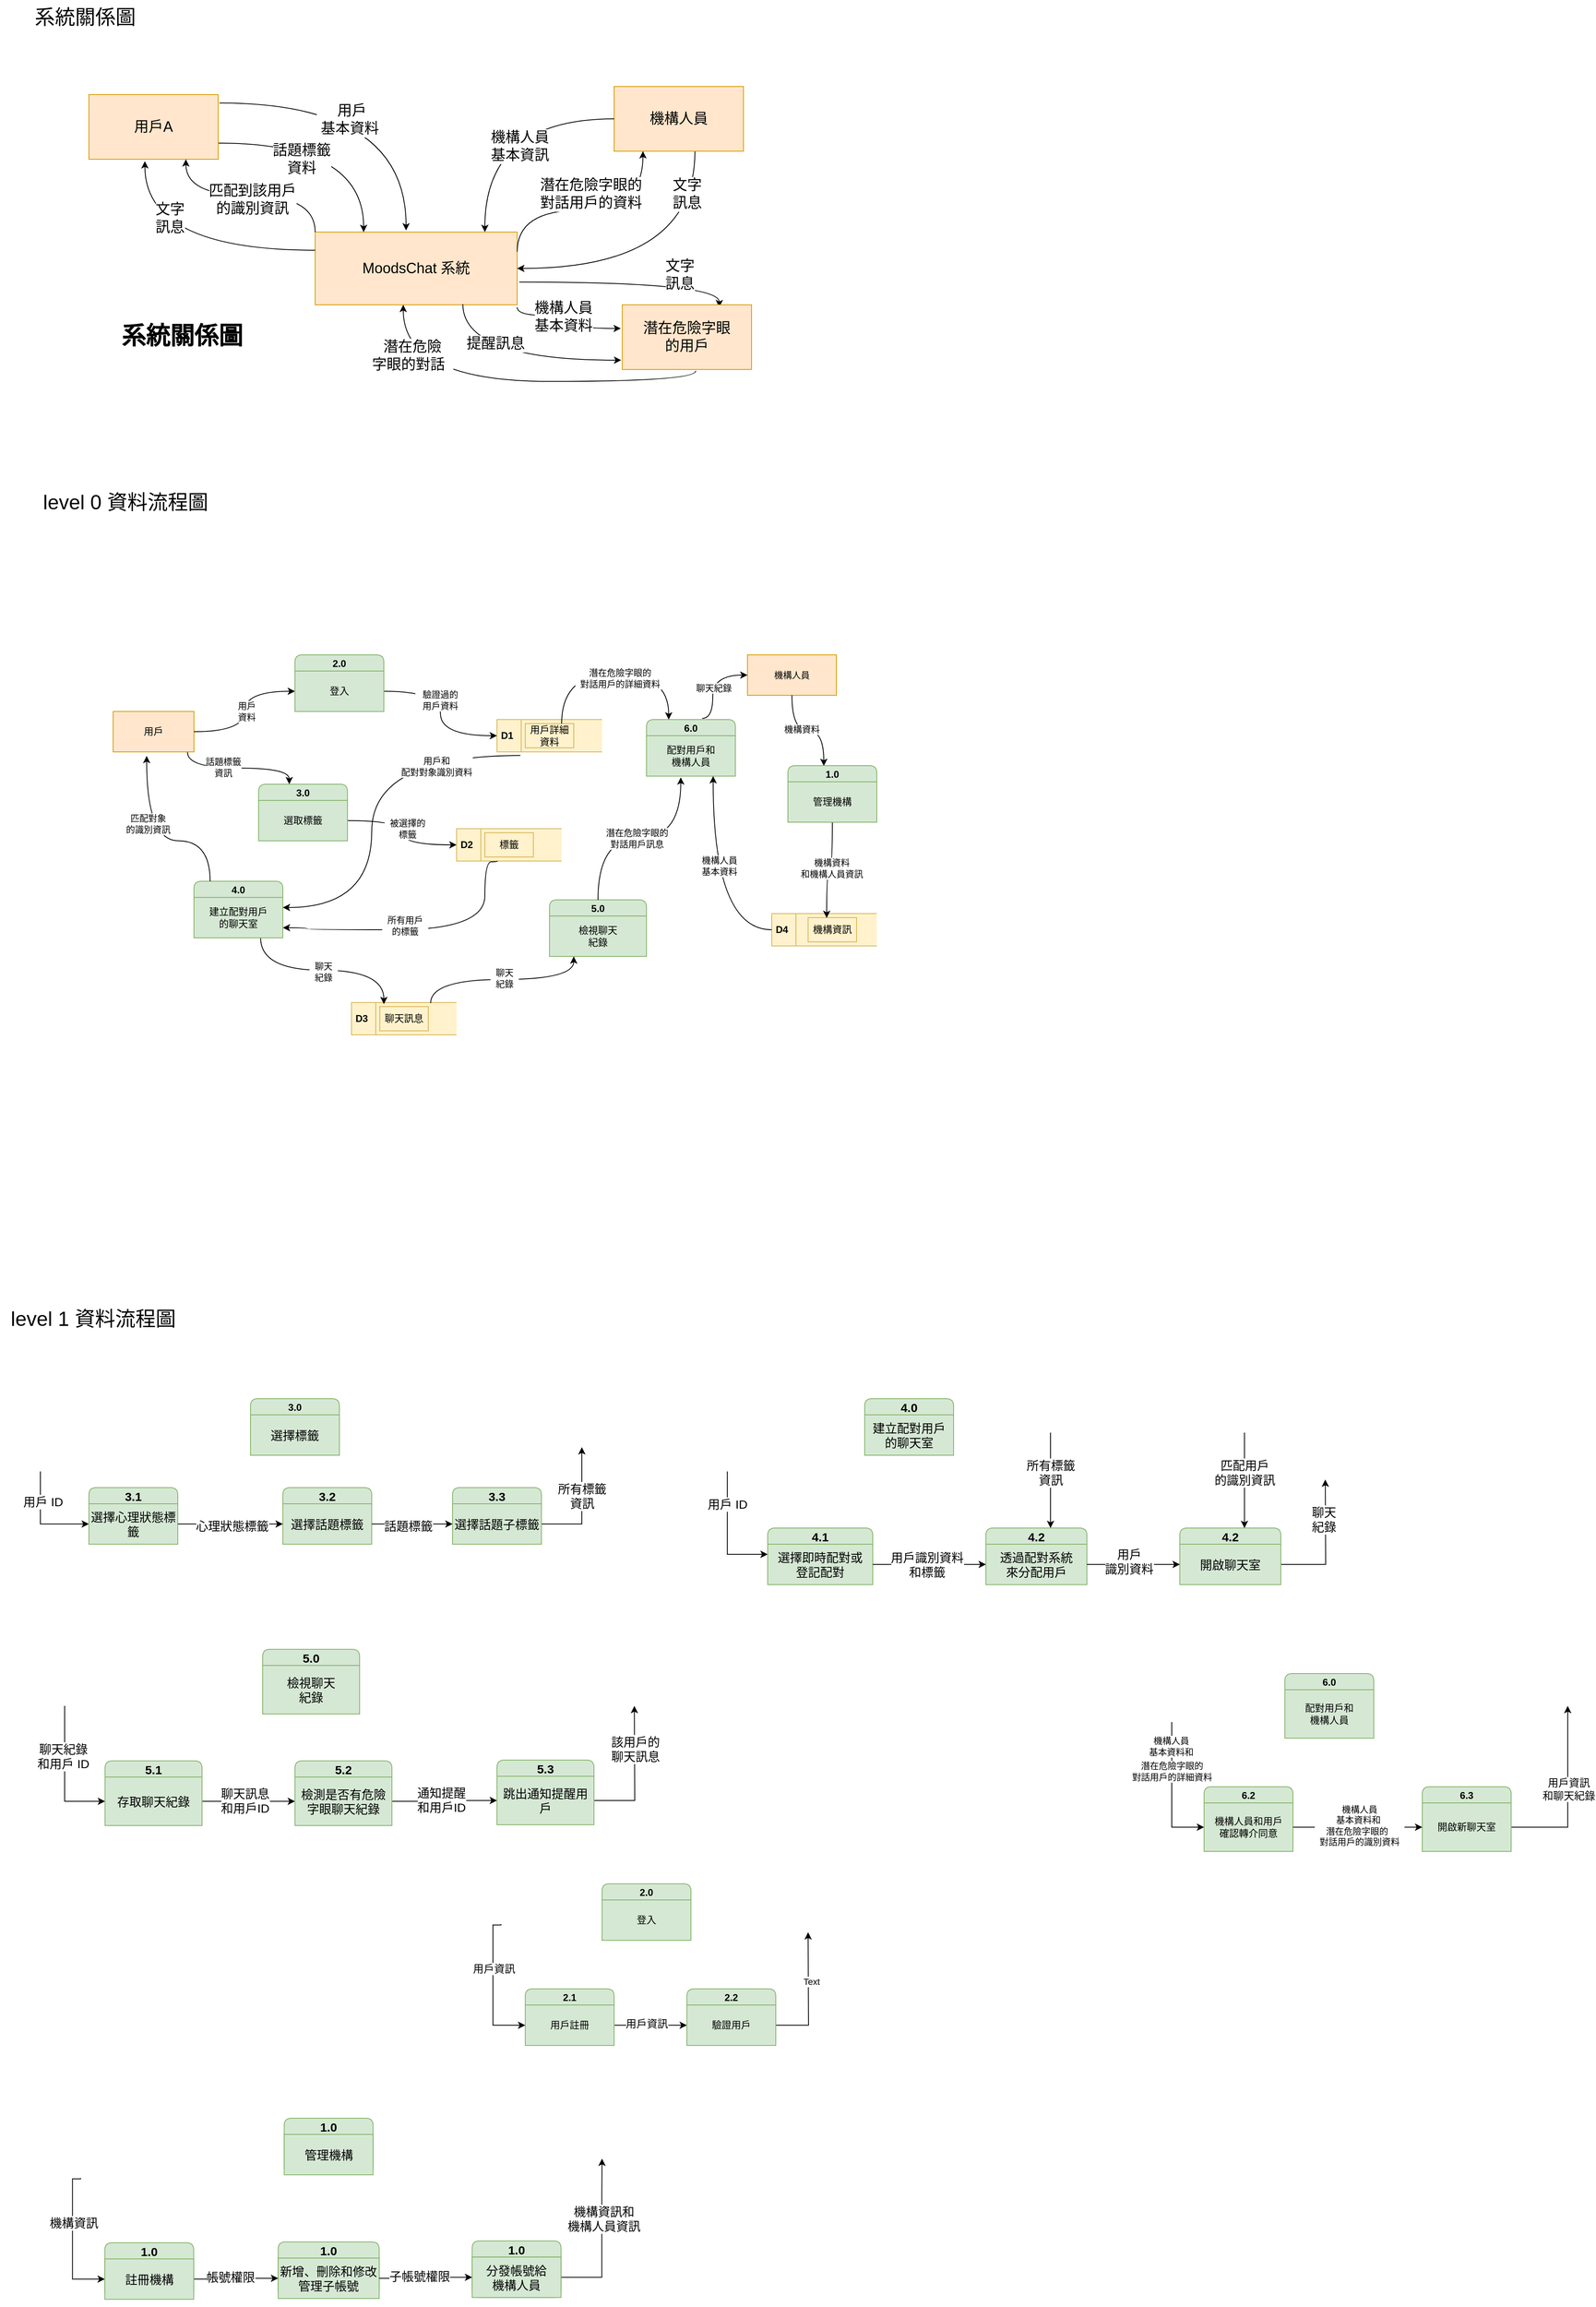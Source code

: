<mxfile version="22.1.3" type="github">
  <diagram name="Page-1" id="b520641d-4fe3-3701-9064-5fc419738815">
    <mxGraphModel dx="1097" dy="1413" grid="1" gridSize="10" guides="1" tooltips="1" connect="1" arrows="1" fold="1" page="1" pageScale="1" pageWidth="1100" pageHeight="850" background="none" math="0" shadow="0">
      <root>
        <mxCell id="0" />
        <mxCell id="1" parent="0" />
        <mxCell id="XSnT0I2E9s_Pdc4EKmwq-57" value="&lt;font style=&quot;font-size: 25px;&quot;&gt;level 0 資料流程圖&lt;/font&gt;" style="text;html=1;align=center;verticalAlign=middle;resizable=0;points=[];autosize=1;strokeColor=none;fillColor=none;" parent="1" vertex="1">
          <mxGeometry x="70" y="-120" width="230" height="40" as="geometry" />
        </mxCell>
        <mxCell id="XSnT0I2E9s_Pdc4EKmwq-75" value="&lt;font style=&quot;font-size: 25px;&quot;&gt;系統關係圖&lt;/font&gt;" style="text;html=1;align=center;verticalAlign=middle;resizable=0;points=[];autosize=1;strokeColor=none;fillColor=none;" parent="1" vertex="1">
          <mxGeometry x="60" y="-720" width="150" height="40" as="geometry" />
        </mxCell>
        <mxCell id="XSnT0I2E9s_Pdc4EKmwq-82" value="&lt;font style=&quot;font-size: 25px;&quot;&gt;level 1 資料流程圖&lt;/font&gt;" style="text;html=1;align=center;verticalAlign=middle;resizable=0;points=[];autosize=1;strokeColor=none;fillColor=none;" parent="1" vertex="1">
          <mxGeometry x="30" y="890" width="230" height="40" as="geometry" />
        </mxCell>
        <mxCell id="K821H8Z_XoJj4-tN6GXi-30" value="" style="group" parent="1" vertex="1" connectable="0">
          <mxGeometry x="80" y="1010" width="670" height="180" as="geometry" />
        </mxCell>
        <mxCell id="XSnT0I2E9s_Pdc4EKmwq-91" value="3.0" style="swimlane;fontStyle=1;childLayout=stackLayout;horizontal=1;startSize=20;fillColor=#d5e8d4;horizontalStack=0;resizeParent=1;resizeParentMax=0;resizeLast=0;collapsible=0;marginBottom=0;swimlaneFillColor=#ffffff;rounded=1;fontFamily=Helvetica;verticalAlign=middle;strokeColor=#82b366;container=0;" parent="K821H8Z_XoJj4-tN6GXi-30" vertex="1">
          <mxGeometry x="260" width="110" height="70" as="geometry" />
        </mxCell>
        <mxCell id="XSnT0I2E9s_Pdc4EKmwq-98" value="3.1" style="swimlane;fontStyle=1;childLayout=stackLayout;horizontal=1;startSize=20;fillColor=#d5e8d4;horizontalStack=0;resizeParent=1;resizeParentMax=0;resizeLast=0;collapsible=0;marginBottom=0;swimlaneFillColor=#ffffff;rounded=1;fontFamily=Helvetica;verticalAlign=middle;strokeColor=#82b366;container=0;fontSize=15;" parent="K821H8Z_XoJj4-tN6GXi-30" vertex="1">
          <mxGeometry x="60" y="110" width="110" height="70" as="geometry" />
        </mxCell>
        <mxCell id="XSnT0I2E9s_Pdc4EKmwq-108" value="3.2" style="swimlane;fontStyle=1;childLayout=stackLayout;horizontal=1;startSize=20;fillColor=#d5e8d4;horizontalStack=0;resizeParent=1;resizeParentMax=0;resizeLast=0;collapsible=0;marginBottom=0;swimlaneFillColor=#ffffff;rounded=1;fontFamily=Helvetica;verticalAlign=middle;strokeColor=#82b366;container=0;fontSize=15;" parent="K821H8Z_XoJj4-tN6GXi-30" vertex="1">
          <mxGeometry x="300" y="110" width="110" height="70" as="geometry" />
        </mxCell>
        <mxCell id="XSnT0I2E9s_Pdc4EKmwq-114" value="3.3" style="swimlane;fontStyle=1;childLayout=stackLayout;horizontal=1;startSize=20;fillColor=#d5e8d4;horizontalStack=0;resizeParent=1;resizeParentMax=0;resizeLast=0;collapsible=0;marginBottom=0;swimlaneFillColor=#ffffff;rounded=1;fontFamily=Helvetica;verticalAlign=middle;strokeColor=#82b366;container=0;fontSize=15;" parent="K821H8Z_XoJj4-tN6GXi-30" vertex="1">
          <mxGeometry x="510" y="110" width="110" height="70" as="geometry" />
        </mxCell>
        <mxCell id="K821H8Z_XoJj4-tN6GXi-21" value="" style="endArrow=classic;html=1;rounded=0;entryX=0;entryY=0.5;entryDx=0;entryDy=0;fontSize=15;" parent="K821H8Z_XoJj4-tN6GXi-30" target="XSnT0I2E9s_Pdc4EKmwq-99" edge="1">
          <mxGeometry width="50" height="50" relative="1" as="geometry">
            <mxPoint y="90" as="sourcePoint" />
            <mxPoint x="20" y="70" as="targetPoint" />
            <Array as="points">
              <mxPoint y="130" />
              <mxPoint y="155" />
            </Array>
          </mxGeometry>
        </mxCell>
        <mxCell id="K821H8Z_XoJj4-tN6GXi-22" value="&lt;font style=&quot;font-size: 15px;&quot;&gt;用戶 ID&lt;/font&gt;" style="edgeLabel;html=1;align=center;verticalAlign=middle;resizable=0;points=[];container=0;fontSize=15;" parent="K821H8Z_XoJj4-tN6GXi-21" vertex="1" connectable="0">
          <mxGeometry x="-0.417" y="3" relative="1" as="geometry">
            <mxPoint as="offset" />
          </mxGeometry>
        </mxCell>
        <mxCell id="XSnT0I2E9s_Pdc4EKmwq-92" style="edgeStyle=orthogonalEdgeStyle;rounded=0;orthogonalLoop=1;jettySize=auto;html=1;exitX=0.5;exitY=1;exitDx=0;exitDy=0;fillColor=#d5e8d4;strokeColor=#82b366;fontSize=15;" parent="K821H8Z_XoJj4-tN6GXi-30" source="XSnT0I2E9s_Pdc4EKmwq-93" target="XSnT0I2E9s_Pdc4EKmwq-93" edge="1">
          <mxGeometry relative="1" as="geometry" />
        </mxCell>
        <mxCell id="XSnT0I2E9s_Pdc4EKmwq-93" value="選擇標籤" style="text;html=1;strokeColor=#82b366;fillColor=#d5e8d4;align=center;verticalAlign=middle;whiteSpace=wrap;rounded=0;container=0;fontSize=15;" parent="K821H8Z_XoJj4-tN6GXi-30" vertex="1">
          <mxGeometry x="260" y="20" width="110" height="50" as="geometry" />
        </mxCell>
        <mxCell id="XSnT0I2E9s_Pdc4EKmwq-99" value="選擇心理狀態標籤" style="text;html=1;strokeColor=#82b366;fillColor=#d5e8d4;align=center;verticalAlign=middle;whiteSpace=wrap;rounded=0;container=0;fontSize=15;" parent="K821H8Z_XoJj4-tN6GXi-30" vertex="1">
          <mxGeometry x="60" y="130" width="110" height="50" as="geometry" />
        </mxCell>
        <mxCell id="XSnT0I2E9s_Pdc4EKmwq-100" style="edgeStyle=orthogonalEdgeStyle;rounded=0;orthogonalLoop=1;jettySize=auto;html=1;exitX=0.5;exitY=1;exitDx=0;exitDy=0;fillColor=#d5e8d4;strokeColor=#82b366;fontSize=15;" parent="K821H8Z_XoJj4-tN6GXi-30" source="XSnT0I2E9s_Pdc4EKmwq-99" target="XSnT0I2E9s_Pdc4EKmwq-99" edge="1">
          <mxGeometry relative="1" as="geometry" />
        </mxCell>
        <mxCell id="XSnT0I2E9s_Pdc4EKmwq-109" value="選擇話題標籤" style="text;html=1;strokeColor=#82b366;fillColor=#d5e8d4;align=center;verticalAlign=middle;whiteSpace=wrap;rounded=0;container=0;fontSize=15;" parent="K821H8Z_XoJj4-tN6GXi-30" vertex="1">
          <mxGeometry x="300" y="130" width="110" height="50" as="geometry" />
        </mxCell>
        <mxCell id="K821H8Z_XoJj4-tN6GXi-3" style="edgeStyle=orthogonalEdgeStyle;rounded=0;orthogonalLoop=1;jettySize=auto;html=1;entryX=0;entryY=0.5;entryDx=0;entryDy=0;fontSize=15;" parent="K821H8Z_XoJj4-tN6GXi-30" source="XSnT0I2E9s_Pdc4EKmwq-99" target="XSnT0I2E9s_Pdc4EKmwq-109" edge="1">
          <mxGeometry relative="1" as="geometry" />
        </mxCell>
        <mxCell id="K821H8Z_XoJj4-tN6GXi-7" value="&lt;font style=&quot;font-size: 15px;&quot;&gt;心理狀態標籤&lt;/font&gt;" style="edgeLabel;html=1;align=center;verticalAlign=middle;resizable=0;points=[];container=0;fontSize=15;" parent="K821H8Z_XoJj4-tN6GXi-3" vertex="1" connectable="0">
          <mxGeometry x="0.02" y="-2" relative="1" as="geometry">
            <mxPoint as="offset" />
          </mxGeometry>
        </mxCell>
        <mxCell id="XSnT0I2E9s_Pdc4EKmwq-110" style="edgeStyle=orthogonalEdgeStyle;rounded=0;orthogonalLoop=1;jettySize=auto;html=1;exitX=0.5;exitY=1;exitDx=0;exitDy=0;fillColor=#d5e8d4;strokeColor=#82b366;fontSize=15;" parent="K821H8Z_XoJj4-tN6GXi-30" source="XSnT0I2E9s_Pdc4EKmwq-109" target="XSnT0I2E9s_Pdc4EKmwq-109" edge="1">
          <mxGeometry relative="1" as="geometry" />
        </mxCell>
        <mxCell id="XSnT0I2E9s_Pdc4EKmwq-116" style="edgeStyle=orthogonalEdgeStyle;rounded=0;orthogonalLoop=1;jettySize=auto;html=1;exitX=0.5;exitY=1;exitDx=0;exitDy=0;fillColor=#d5e8d4;strokeColor=#82b366;fontSize=15;" parent="K821H8Z_XoJj4-tN6GXi-30" edge="1">
          <mxGeometry relative="1" as="geometry">
            <mxPoint x="576" y="180" as="sourcePoint" />
            <mxPoint x="576" y="180" as="targetPoint" />
          </mxGeometry>
        </mxCell>
        <mxCell id="K821H8Z_XoJj4-tN6GXi-16" style="edgeStyle=orthogonalEdgeStyle;rounded=0;orthogonalLoop=1;jettySize=auto;html=1;fontSize=15;" parent="K821H8Z_XoJj4-tN6GXi-30" source="XSnT0I2E9s_Pdc4EKmwq-115" edge="1">
          <mxGeometry relative="1" as="geometry">
            <mxPoint x="670" y="60" as="targetPoint" />
            <Array as="points">
              <mxPoint x="670" y="155" />
              <mxPoint x="670" y="80" />
            </Array>
          </mxGeometry>
        </mxCell>
        <mxCell id="K821H8Z_XoJj4-tN6GXi-17" value="&lt;font style=&quot;font-size: 15px;&quot;&gt;所有標籤&lt;br style=&quot;font-size: 15px;&quot;&gt;資訊&lt;br style=&quot;font-size: 15px;&quot;&gt;&lt;/font&gt;" style="edgeLabel;html=1;align=center;verticalAlign=middle;resizable=0;points=[];container=0;fontSize=15;" parent="K821H8Z_XoJj4-tN6GXi-16" vertex="1" connectable="0">
          <mxGeometry x="-0.092" y="-2" relative="1" as="geometry">
            <mxPoint x="-2" y="-19" as="offset" />
          </mxGeometry>
        </mxCell>
        <mxCell id="XSnT0I2E9s_Pdc4EKmwq-115" value="選擇話題子標籤" style="text;html=1;strokeColor=#82b366;fillColor=#d5e8d4;align=center;verticalAlign=middle;whiteSpace=wrap;rounded=0;container=0;fontSize=15;" parent="K821H8Z_XoJj4-tN6GXi-30" vertex="1">
          <mxGeometry x="510" y="130" width="110" height="50" as="geometry" />
        </mxCell>
        <mxCell id="K821H8Z_XoJj4-tN6GXi-6" style="edgeStyle=orthogonalEdgeStyle;rounded=0;orthogonalLoop=1;jettySize=auto;html=1;entryX=0;entryY=0.5;entryDx=0;entryDy=0;fontSize=15;" parent="K821H8Z_XoJj4-tN6GXi-30" source="XSnT0I2E9s_Pdc4EKmwq-109" target="XSnT0I2E9s_Pdc4EKmwq-115" edge="1">
          <mxGeometry relative="1" as="geometry">
            <mxPoint x="485" y="155" as="targetPoint" />
          </mxGeometry>
        </mxCell>
        <mxCell id="K821H8Z_XoJj4-tN6GXi-9" value="&lt;font style=&quot;font-size: 15px;&quot;&gt;話題標籤&lt;/font&gt;" style="edgeLabel;html=1;align=center;verticalAlign=middle;resizable=0;points=[];container=0;fontSize=15;" parent="K821H8Z_XoJj4-tN6GXi-6" vertex="1" connectable="0">
          <mxGeometry x="-0.096" y="-2" relative="1" as="geometry">
            <mxPoint as="offset" />
          </mxGeometry>
        </mxCell>
        <mxCell id="XSnT0I2E9s_Pdc4EKmwq-78" value="2.0" style="swimlane;fontStyle=1;childLayout=stackLayout;horizontal=1;startSize=20;fillColor=#d5e8d4;horizontalStack=0;resizeParent=1;resizeParentMax=0;resizeLast=0;collapsible=0;marginBottom=0;swimlaneFillColor=#ffffff;rounded=1;fontFamily=Helvetica;verticalAlign=middle;strokeColor=#82b366;container=0;" parent="1" vertex="1">
          <mxGeometry x="775" y="1610" width="110" height="70" as="geometry" />
        </mxCell>
        <mxCell id="XSnT0I2E9s_Pdc4EKmwq-83" value="2.1" style="swimlane;fontStyle=1;childLayout=stackLayout;horizontal=1;startSize=20;fillColor=#d5e8d4;horizontalStack=0;resizeParent=1;resizeParentMax=0;resizeLast=0;collapsible=0;marginBottom=0;swimlaneFillColor=#ffffff;rounded=1;fontFamily=Helvetica;verticalAlign=middle;strokeColor=#82b366;container=0;" parent="1" vertex="1">
          <mxGeometry x="680" y="1740" width="110" height="70" as="geometry" />
        </mxCell>
        <mxCell id="XSnT0I2E9s_Pdc4EKmwq-86" value="2.2" style="swimlane;fontStyle=1;childLayout=stackLayout;horizontal=1;startSize=20;fillColor=#d5e8d4;horizontalStack=0;resizeParent=1;resizeParentMax=0;resizeLast=0;collapsible=0;marginBottom=0;swimlaneFillColor=#ffffff;rounded=1;fontFamily=Helvetica;verticalAlign=middle;strokeColor=#82b366;container=0;" parent="1" vertex="1">
          <mxGeometry x="880" y="1740" width="110" height="70" as="geometry" />
        </mxCell>
        <mxCell id="XSnT0I2E9s_Pdc4EKmwq-79" value="登入" style="text;html=1;strokeColor=#82b366;fillColor=#d5e8d4;align=center;verticalAlign=middle;whiteSpace=wrap;rounded=0;container=0;" parent="1" vertex="1">
          <mxGeometry x="775" y="1630" width="110" height="50" as="geometry" />
        </mxCell>
        <mxCell id="XSnT0I2E9s_Pdc4EKmwq-80" style="edgeStyle=orthogonalEdgeStyle;rounded=0;orthogonalLoop=1;jettySize=auto;html=1;exitX=0.5;exitY=1;exitDx=0;exitDy=0;fillColor=#d5e8d4;strokeColor=#82b366;" parent="1" source="XSnT0I2E9s_Pdc4EKmwq-79" target="XSnT0I2E9s_Pdc4EKmwq-79" edge="1">
          <mxGeometry relative="1" as="geometry" />
        </mxCell>
        <mxCell id="K821H8Z_XoJj4-tN6GXi-78" style="edgeStyle=orthogonalEdgeStyle;rounded=0;orthogonalLoop=1;jettySize=auto;html=1;entryX=0;entryY=0.5;entryDx=0;entryDy=0;" parent="1" source="XSnT0I2E9s_Pdc4EKmwq-84" target="XSnT0I2E9s_Pdc4EKmwq-87" edge="1">
          <mxGeometry relative="1" as="geometry" />
        </mxCell>
        <mxCell id="K821H8Z_XoJj4-tN6GXi-79" value="&lt;font style=&quot;font-size: 13px;&quot;&gt;用戶資訊&lt;/font&gt;" style="edgeLabel;html=1;align=center;verticalAlign=middle;resizable=0;points=[];" parent="K821H8Z_XoJj4-tN6GXi-78" vertex="1" connectable="0">
          <mxGeometry x="-0.12" y="2" relative="1" as="geometry">
            <mxPoint as="offset" />
          </mxGeometry>
        </mxCell>
        <mxCell id="XSnT0I2E9s_Pdc4EKmwq-84" value="用戶註冊" style="text;html=1;strokeColor=#82b366;fillColor=#d5e8d4;align=center;verticalAlign=middle;whiteSpace=wrap;rounded=0;container=0;" parent="1" vertex="1">
          <mxGeometry x="680" y="1760" width="110" height="50" as="geometry" />
        </mxCell>
        <mxCell id="K821H8Z_XoJj4-tN6GXi-80" style="edgeStyle=orthogonalEdgeStyle;rounded=0;orthogonalLoop=1;jettySize=auto;html=1;" parent="1" source="XSnT0I2E9s_Pdc4EKmwq-87" edge="1">
          <mxGeometry relative="1" as="geometry">
            <mxPoint x="1030" y="1670" as="targetPoint" />
          </mxGeometry>
        </mxCell>
        <mxCell id="K821H8Z_XoJj4-tN6GXi-81" value="Text" style="edgeLabel;html=1;align=center;verticalAlign=middle;resizable=0;points=[];" parent="K821H8Z_XoJj4-tN6GXi-80" vertex="1" connectable="0">
          <mxGeometry x="0.213" y="-3" relative="1" as="geometry">
            <mxPoint as="offset" />
          </mxGeometry>
        </mxCell>
        <mxCell id="XSnT0I2E9s_Pdc4EKmwq-87" value="驗證用戶" style="text;html=1;strokeColor=#82b366;fillColor=#d5e8d4;align=center;verticalAlign=middle;whiteSpace=wrap;rounded=0;container=0;" parent="1" vertex="1">
          <mxGeometry x="880" y="1760" width="110" height="50" as="geometry" />
        </mxCell>
        <mxCell id="XSnT0I2E9s_Pdc4EKmwq-88" style="edgeStyle=orthogonalEdgeStyle;rounded=0;orthogonalLoop=1;jettySize=auto;html=1;exitX=0.5;exitY=1;exitDx=0;exitDy=0;fillColor=#d5e8d4;strokeColor=#82b366;" parent="1" source="XSnT0I2E9s_Pdc4EKmwq-87" target="XSnT0I2E9s_Pdc4EKmwq-87" edge="1">
          <mxGeometry relative="1" as="geometry" />
        </mxCell>
        <mxCell id="K821H8Z_XoJj4-tN6GXi-75" style="edgeStyle=orthogonalEdgeStyle;rounded=0;orthogonalLoop=1;jettySize=auto;html=1;entryX=0;entryY=0.5;entryDx=0;entryDy=0;" parent="1" edge="1">
          <mxGeometry relative="1" as="geometry">
            <mxPoint x="680" y="1785" as="targetPoint" />
            <mxPoint x="650" y="1660" as="sourcePoint" />
            <Array as="points">
              <mxPoint x="650" y="1661" />
              <mxPoint x="640" y="1661" />
              <mxPoint x="640" y="1785" />
            </Array>
          </mxGeometry>
        </mxCell>
        <mxCell id="K821H8Z_XoJj4-tN6GXi-76" value="&lt;font style=&quot;font-size: 13px;&quot;&gt;用戶資訊&lt;/font&gt;" style="edgeLabel;html=1;align=center;verticalAlign=middle;resizable=0;points=[];" parent="K821H8Z_XoJj4-tN6GXi-75" vertex="1" connectable="0">
          <mxGeometry x="-0.259" y="1" relative="1" as="geometry">
            <mxPoint as="offset" />
          </mxGeometry>
        </mxCell>
        <mxCell id="XSnT0I2E9s_Pdc4EKmwq-134" value="5.0" style="swimlane;fontStyle=1;childLayout=stackLayout;horizontal=1;startSize=20;fillColor=#d5e8d4;horizontalStack=0;resizeParent=1;resizeParentMax=0;resizeLast=0;collapsible=0;marginBottom=0;swimlaneFillColor=#ffffff;rounded=1;fontFamily=Helvetica;verticalAlign=middle;strokeColor=#82b366;container=0;fontSize=15;" parent="1" vertex="1">
          <mxGeometry x="355" y="1320" width="120" height="80" as="geometry" />
        </mxCell>
        <mxCell id="XSnT0I2E9s_Pdc4EKmwq-137" value="5.1" style="swimlane;fontStyle=1;childLayout=stackLayout;horizontal=1;startSize=20;fillColor=#d5e8d4;horizontalStack=0;resizeParent=1;resizeParentMax=0;resizeLast=0;collapsible=0;marginBottom=0;swimlaneFillColor=#ffffff;rounded=1;fontFamily=Helvetica;verticalAlign=middle;strokeColor=#82b366;container=0;fontSize=15;" parent="1" vertex="1">
          <mxGeometry x="160" y="1458" width="120" height="80" as="geometry" />
        </mxCell>
        <mxCell id="XSnT0I2E9s_Pdc4EKmwq-141" value="5.2" style="swimlane;fontStyle=1;childLayout=stackLayout;horizontal=1;startSize=20;fillColor=#d5e8d4;horizontalStack=0;resizeParent=1;resizeParentMax=0;resizeLast=0;collapsible=0;marginBottom=0;swimlaneFillColor=#ffffff;rounded=1;fontFamily=Helvetica;verticalAlign=middle;strokeColor=#82b366;container=0;fontSize=15;" parent="1" vertex="1">
          <mxGeometry x="395" y="1458" width="120" height="80" as="geometry" />
        </mxCell>
        <mxCell id="XSnT0I2E9s_Pdc4EKmwq-145" value="5.3" style="swimlane;fontStyle=1;childLayout=stackLayout;horizontal=1;startSize=20;fillColor=#d5e8d4;horizontalStack=0;resizeParent=1;resizeParentMax=0;resizeLast=0;collapsible=0;marginBottom=0;swimlaneFillColor=#ffffff;rounded=1;fontFamily=Helvetica;verticalAlign=middle;strokeColor=#82b366;container=0;fontSize=15;" parent="1" vertex="1">
          <mxGeometry x="645" y="1457" width="120" height="80" as="geometry" />
        </mxCell>
        <mxCell id="XSnT0I2E9s_Pdc4EKmwq-135" style="edgeStyle=orthogonalEdgeStyle;rounded=0;orthogonalLoop=1;jettySize=auto;html=1;exitX=0.5;exitY=1;exitDx=0;exitDy=0;fillColor=#d5e8d4;strokeColor=#82b366;fontSize=15;" parent="1" source="XSnT0I2E9s_Pdc4EKmwq-136" target="XSnT0I2E9s_Pdc4EKmwq-136" edge="1">
          <mxGeometry relative="1" as="geometry" />
        </mxCell>
        <mxCell id="XSnT0I2E9s_Pdc4EKmwq-136" value="檢視聊天&lt;br style=&quot;font-size: 15px;&quot;&gt;紀錄" style="text;html=1;strokeColor=#82b366;fillColor=#d5e8d4;align=center;verticalAlign=middle;whiteSpace=wrap;rounded=0;container=0;fontSize=15;" parent="1" vertex="1">
          <mxGeometry x="355" y="1340" width="120" height="60" as="geometry" />
        </mxCell>
        <mxCell id="XSnT0I2E9s_Pdc4EKmwq-138" style="edgeStyle=orthogonalEdgeStyle;rounded=0;orthogonalLoop=1;jettySize=auto;html=1;exitX=0.5;exitY=1;exitDx=0;exitDy=0;fillColor=#d5e8d4;strokeColor=#82b366;fontSize=15;" parent="1" source="XSnT0I2E9s_Pdc4EKmwq-139" target="XSnT0I2E9s_Pdc4EKmwq-139" edge="1">
          <mxGeometry relative="1" as="geometry" />
        </mxCell>
        <mxCell id="K821H8Z_XoJj4-tN6GXi-83" style="edgeStyle=orthogonalEdgeStyle;rounded=0;orthogonalLoop=1;jettySize=auto;html=1;entryX=0;entryY=0.5;entryDx=0;entryDy=0;fontSize=15;" parent="1" target="XSnT0I2E9s_Pdc4EKmwq-139" edge="1">
          <mxGeometry relative="1" as="geometry">
            <mxPoint x="130" y="1410" as="targetPoint" />
            <mxPoint x="110" y="1390" as="sourcePoint" />
            <Array as="points">
              <mxPoint x="110" y="1508" />
            </Array>
          </mxGeometry>
        </mxCell>
        <mxCell id="K821H8Z_XoJj4-tN6GXi-84" value="&lt;span style=&quot;font-size: 15px;&quot;&gt;聊天紀錄&lt;br&gt;和用戶 ID&lt;br&gt;&lt;/span&gt;" style="edgeLabel;html=1;align=center;verticalAlign=middle;resizable=0;points=[];fontSize=15;" parent="K821H8Z_XoJj4-tN6GXi-83" vertex="1" connectable="0">
          <mxGeometry x="-0.27" y="-2" relative="1" as="geometry">
            <mxPoint as="offset" />
          </mxGeometry>
        </mxCell>
        <mxCell id="K821H8Z_XoJj4-tN6GXi-87" style="edgeStyle=orthogonalEdgeStyle;rounded=0;orthogonalLoop=1;jettySize=auto;html=1;entryX=0;entryY=0.5;entryDx=0;entryDy=0;fontSize=15;" parent="1" source="XSnT0I2E9s_Pdc4EKmwq-139" target="XSnT0I2E9s_Pdc4EKmwq-143" edge="1">
          <mxGeometry relative="1" as="geometry" />
        </mxCell>
        <mxCell id="K821H8Z_XoJj4-tN6GXi-89" value="&lt;font style=&quot;font-size: 15px;&quot;&gt;聊天訊息&lt;br&gt;和用戶ID&lt;br&gt;&lt;/font&gt;" style="edgeLabel;html=1;align=center;verticalAlign=middle;resizable=0;points=[];fontSize=15;" parent="K821H8Z_XoJj4-tN6GXi-87" vertex="1" connectable="0">
          <mxGeometry x="0.009" y="3" relative="1" as="geometry">
            <mxPoint x="-5" y="2" as="offset" />
          </mxGeometry>
        </mxCell>
        <mxCell id="XSnT0I2E9s_Pdc4EKmwq-139" value="存取聊天紀錄" style="text;html=1;strokeColor=#82b366;fillColor=#d5e8d4;align=center;verticalAlign=middle;whiteSpace=wrap;rounded=0;container=0;fontSize=15;" parent="1" vertex="1">
          <mxGeometry x="160" y="1478" width="120" height="60" as="geometry" />
        </mxCell>
        <mxCell id="XSnT0I2E9s_Pdc4EKmwq-142" style="edgeStyle=orthogonalEdgeStyle;rounded=0;orthogonalLoop=1;jettySize=auto;html=1;exitX=0.5;exitY=1;exitDx=0;exitDy=0;fillColor=#d5e8d4;strokeColor=#82b366;fontSize=15;" parent="1" source="XSnT0I2E9s_Pdc4EKmwq-143" target="XSnT0I2E9s_Pdc4EKmwq-143" edge="1">
          <mxGeometry relative="1" as="geometry" />
        </mxCell>
        <mxCell id="K821H8Z_XoJj4-tN6GXi-90" style="edgeStyle=orthogonalEdgeStyle;rounded=0;orthogonalLoop=1;jettySize=auto;html=1;fontSize=15;" parent="1" source="XSnT0I2E9s_Pdc4EKmwq-143" target="XSnT0I2E9s_Pdc4EKmwq-147" edge="1">
          <mxGeometry relative="1" as="geometry" />
        </mxCell>
        <mxCell id="K821H8Z_XoJj4-tN6GXi-99" value="通知提醒&lt;br&gt;和用戶ID" style="edgeLabel;html=1;align=center;verticalAlign=middle;resizable=0;points=[];fontSize=15;" parent="K821H8Z_XoJj4-tN6GXi-90" vertex="1" connectable="0">
          <mxGeometry x="-0.01" y="3" relative="1" as="geometry">
            <mxPoint x="-1" y="-2" as="offset" />
          </mxGeometry>
        </mxCell>
        <mxCell id="XSnT0I2E9s_Pdc4EKmwq-143" value="檢測是否有危險字眼聊天紀錄" style="text;html=1;strokeColor=#82b366;fillColor=#d5e8d4;align=center;verticalAlign=middle;whiteSpace=wrap;rounded=0;container=0;fontSize=15;" parent="1" vertex="1">
          <mxGeometry x="395" y="1478" width="120" height="60" as="geometry" />
        </mxCell>
        <mxCell id="XSnT0I2E9s_Pdc4EKmwq-146" style="edgeStyle=orthogonalEdgeStyle;rounded=0;orthogonalLoop=1;jettySize=auto;html=1;exitX=0.5;exitY=1;exitDx=0;exitDy=0;fillColor=#d5e8d4;strokeColor=#82b366;fontSize=15;" parent="1" source="XSnT0I2E9s_Pdc4EKmwq-147" target="XSnT0I2E9s_Pdc4EKmwq-147" edge="1">
          <mxGeometry relative="1" as="geometry" />
        </mxCell>
        <mxCell id="K821H8Z_XoJj4-tN6GXi-100" style="edgeStyle=orthogonalEdgeStyle;rounded=0;orthogonalLoop=1;jettySize=auto;html=1;fontSize=15;" parent="1" source="XSnT0I2E9s_Pdc4EKmwq-147" edge="1">
          <mxGeometry relative="1" as="geometry">
            <mxPoint x="815" y="1390" as="targetPoint" />
          </mxGeometry>
        </mxCell>
        <mxCell id="K821H8Z_XoJj4-tN6GXi-101" value="&lt;font style=&quot;font-size: 15px;&quot;&gt;該用戶的&lt;br&gt;聊天訊息&lt;/font&gt;" style="edgeLabel;html=1;align=center;verticalAlign=middle;resizable=0;points=[];fontSize=15;" parent="K821H8Z_XoJj4-tN6GXi-100" vertex="1" connectable="0">
          <mxGeometry x="0.372" y="-1" relative="1" as="geometry">
            <mxPoint as="offset" />
          </mxGeometry>
        </mxCell>
        <mxCell id="XSnT0I2E9s_Pdc4EKmwq-147" value="跳出通知提醒用戶" style="text;html=1;strokeColor=#82b366;fillColor=#d5e8d4;align=center;verticalAlign=middle;whiteSpace=wrap;rounded=0;container=0;fontSize=15;" parent="1" vertex="1">
          <mxGeometry x="645" y="1477" width="120" height="60" as="geometry" />
        </mxCell>
        <mxCell id="KUBz-K5o_VqW28EiwCGI-28" value="" style="group;fontSize=15;" vertex="1" connectable="0" parent="1">
          <mxGeometry x="930" y="1010" width="740" height="230" as="geometry" />
        </mxCell>
        <mxCell id="XSnT0I2E9s_Pdc4EKmwq-121" value="4.0" style="swimlane;fontStyle=1;childLayout=stackLayout;horizontal=1;startSize=20;fillColor=#d5e8d4;horizontalStack=0;resizeParent=1;resizeParentMax=0;resizeLast=0;collapsible=0;marginBottom=0;swimlaneFillColor=#ffffff;rounded=1;fontFamily=Helvetica;verticalAlign=middle;strokeColor=#82b366;container=0;fontSize=15;" parent="KUBz-K5o_VqW28EiwCGI-28" vertex="1">
          <mxGeometry x="170" width="110" height="70" as="geometry" />
        </mxCell>
        <mxCell id="XSnT0I2E9s_Pdc4EKmwq-124" value="4.2" style="swimlane;fontStyle=1;childLayout=stackLayout;horizontal=1;startSize=20;fillColor=#d5e8d4;horizontalStack=0;resizeParent=1;resizeParentMax=0;resizeLast=0;collapsible=0;marginBottom=0;swimlaneFillColor=#ffffff;rounded=1;fontFamily=Helvetica;verticalAlign=middle;strokeColor=#82b366;container=0;fontSize=15;" parent="KUBz-K5o_VqW28EiwCGI-28" vertex="1">
          <mxGeometry x="320" y="160" width="125" height="70" as="geometry" />
        </mxCell>
        <mxCell id="XSnT0I2E9s_Pdc4EKmwq-129" value="4.1" style="swimlane;fontStyle=1;childLayout=stackLayout;horizontal=1;startSize=20;fillColor=#d5e8d4;horizontalStack=0;resizeParent=1;resizeParentMax=0;resizeLast=0;collapsible=0;marginBottom=0;swimlaneFillColor=#ffffff;rounded=1;fontFamily=Helvetica;verticalAlign=middle;strokeColor=#82b366;container=0;fontSize=15;" parent="KUBz-K5o_VqW28EiwCGI-28" vertex="1">
          <mxGeometry x="50" y="160" width="130" height="70" as="geometry" />
        </mxCell>
        <mxCell id="K821H8Z_XoJj4-tN6GXi-26" style="edgeStyle=orthogonalEdgeStyle;rounded=0;orthogonalLoop=1;jettySize=auto;html=1;entryX=0;entryY=0.25;entryDx=0;entryDy=0;fontSize=15;" parent="KUBz-K5o_VqW28EiwCGI-28" target="XSnT0I2E9s_Pdc4EKmwq-131" edge="1">
          <mxGeometry relative="1" as="geometry">
            <mxPoint y="90" as="sourcePoint" />
            <Array as="points">
              <mxPoint y="193" />
            </Array>
          </mxGeometry>
        </mxCell>
        <mxCell id="K821H8Z_XoJj4-tN6GXi-27" value="&lt;font style=&quot;font-size: 15px;&quot;&gt;用戶 ID&lt;br style=&quot;font-size: 15px;&quot;&gt;&lt;/font&gt;" style="edgeLabel;html=1;align=center;verticalAlign=middle;resizable=0;points=[];container=0;fontSize=15;" parent="K821H8Z_XoJj4-tN6GXi-26" vertex="1" connectable="0">
          <mxGeometry x="-0.426" relative="1" as="geometry">
            <mxPoint y="-4" as="offset" />
          </mxGeometry>
        </mxCell>
        <mxCell id="K821H8Z_XoJj4-tN6GXi-37" style="edgeStyle=orthogonalEdgeStyle;rounded=0;orthogonalLoop=1;jettySize=auto;html=1;entryX=0.327;entryY=-0.032;entryDx=0;entryDy=0;entryPerimeter=0;fontSize=15;" parent="KUBz-K5o_VqW28EiwCGI-28" edge="1">
          <mxGeometry relative="1" as="geometry">
            <mxPoint x="400" y="160" as="targetPoint" />
            <mxPoint x="400" y="42" as="sourcePoint" />
            <Array as="points">
              <mxPoint x="400" y="100" />
              <mxPoint x="400" y="100" />
            </Array>
          </mxGeometry>
        </mxCell>
        <mxCell id="K821H8Z_XoJj4-tN6GXi-38" value="&lt;font style=&quot;font-size: 15px;&quot;&gt;所有標籤&lt;br style=&quot;font-size: 15px;&quot;&gt;資訊&lt;/font&gt;" style="edgeLabel;html=1;align=center;verticalAlign=middle;resizable=0;points=[];container=0;fontSize=15;" parent="K821H8Z_XoJj4-tN6GXi-37" vertex="1" connectable="0">
          <mxGeometry x="-0.168" relative="1" as="geometry">
            <mxPoint as="offset" />
          </mxGeometry>
        </mxCell>
        <mxCell id="XSnT0I2E9s_Pdc4EKmwq-122" style="edgeStyle=orthogonalEdgeStyle;rounded=0;orthogonalLoop=1;jettySize=auto;html=1;exitX=0.5;exitY=1;exitDx=0;exitDy=0;fillColor=#d5e8d4;strokeColor=#82b366;fontSize=15;" parent="KUBz-K5o_VqW28EiwCGI-28" source="XSnT0I2E9s_Pdc4EKmwq-123" target="XSnT0I2E9s_Pdc4EKmwq-123" edge="1">
          <mxGeometry relative="1" as="geometry" />
        </mxCell>
        <mxCell id="XSnT0I2E9s_Pdc4EKmwq-123" value="建立配對用戶&lt;br style=&quot;border-color: var(--border-color); font-size: 15px;&quot;&gt;的聊天室" style="text;html=1;strokeColor=#82b366;fillColor=#d5e8d4;align=center;verticalAlign=middle;whiteSpace=wrap;rounded=0;container=0;fontSize=15;" parent="KUBz-K5o_VqW28EiwCGI-28" vertex="1">
          <mxGeometry x="170" y="20" width="110" height="50" as="geometry" />
        </mxCell>
        <mxCell id="XSnT0I2E9s_Pdc4EKmwq-125" style="edgeStyle=orthogonalEdgeStyle;rounded=0;orthogonalLoop=1;jettySize=auto;html=1;exitX=0.5;exitY=1;exitDx=0;exitDy=0;fillColor=#d5e8d4;strokeColor=#82b366;fontSize=15;" parent="KUBz-K5o_VqW28EiwCGI-28" source="XSnT0I2E9s_Pdc4EKmwq-126" target="XSnT0I2E9s_Pdc4EKmwq-126" edge="1">
          <mxGeometry relative="1" as="geometry" />
        </mxCell>
        <mxCell id="XSnT0I2E9s_Pdc4EKmwq-126" value="透過配對系統&lt;br style=&quot;font-size: 15px;&quot;&gt;來分配用戶" style="text;html=1;strokeColor=#82b366;fillColor=#d5e8d4;align=center;verticalAlign=middle;whiteSpace=wrap;rounded=0;container=0;fontSize=15;" parent="KUBz-K5o_VqW28EiwCGI-28" vertex="1">
          <mxGeometry x="320" y="180" width="125" height="50" as="geometry" />
        </mxCell>
        <mxCell id="XSnT0I2E9s_Pdc4EKmwq-130" style="edgeStyle=orthogonalEdgeStyle;rounded=0;orthogonalLoop=1;jettySize=auto;html=1;exitX=0.5;exitY=1;exitDx=0;exitDy=0;fillColor=#d5e8d4;strokeColor=#82b366;fontSize=15;" parent="KUBz-K5o_VqW28EiwCGI-28" source="XSnT0I2E9s_Pdc4EKmwq-131" target="XSnT0I2E9s_Pdc4EKmwq-131" edge="1">
          <mxGeometry relative="1" as="geometry" />
        </mxCell>
        <mxCell id="XSnT0I2E9s_Pdc4EKmwq-131" value="選擇即時配對或&lt;br style=&quot;font-size: 15px;&quot;&gt;登記配對" style="text;html=1;strokeColor=#82b366;fillColor=#d5e8d4;align=center;verticalAlign=middle;whiteSpace=wrap;rounded=0;container=0;fontSize=15;" parent="KUBz-K5o_VqW28EiwCGI-28" vertex="1">
          <mxGeometry x="50" y="180" width="130" height="50" as="geometry" />
        </mxCell>
        <mxCell id="K821H8Z_XoJj4-tN6GXi-10" style="edgeStyle=orthogonalEdgeStyle;rounded=0;orthogonalLoop=1;jettySize=auto;html=1;entryX=0;entryY=0.5;entryDx=0;entryDy=0;exitX=1;exitY=0.5;exitDx=0;exitDy=0;fontSize=15;" parent="KUBz-K5o_VqW28EiwCGI-28" source="XSnT0I2E9s_Pdc4EKmwq-131" target="XSnT0I2E9s_Pdc4EKmwq-126" edge="1">
          <mxGeometry relative="1" as="geometry">
            <mxPoint x="200" y="370" as="sourcePoint" />
            <mxPoint x="250" y="320" as="targetPoint" />
          </mxGeometry>
        </mxCell>
        <mxCell id="K821H8Z_XoJj4-tN6GXi-12" value="&lt;font style=&quot;font-size: 15px;&quot;&gt;用戶識別資料&lt;br style=&quot;border-color: var(--border-color); font-size: 15px;&quot;&gt;和標籤&lt;/font&gt;" style="edgeLabel;html=1;align=center;verticalAlign=middle;resizable=0;points=[];container=0;fontSize=15;" parent="K821H8Z_XoJj4-tN6GXi-10" vertex="1" connectable="0">
          <mxGeometry x="-0.04" relative="1" as="geometry">
            <mxPoint as="offset" />
          </mxGeometry>
        </mxCell>
        <mxCell id="KUBz-K5o_VqW28EiwCGI-15" value="4.2" style="swimlane;fontStyle=1;childLayout=stackLayout;horizontal=1;startSize=20;fillColor=#d5e8d4;horizontalStack=0;resizeParent=1;resizeParentMax=0;resizeLast=0;collapsible=0;marginBottom=0;swimlaneFillColor=#ffffff;rounded=1;fontFamily=Helvetica;verticalAlign=middle;strokeColor=#82b366;container=0;fontSize=15;" vertex="1" parent="KUBz-K5o_VqW28EiwCGI-28">
          <mxGeometry x="560" y="160" width="125" height="70" as="geometry" />
        </mxCell>
        <mxCell id="KUBz-K5o_VqW28EiwCGI-26" style="edgeStyle=orthogonalEdgeStyle;rounded=0;orthogonalLoop=1;jettySize=auto;html=1;fontSize=15;" edge="1" parent="KUBz-K5o_VqW28EiwCGI-28" source="KUBz-K5o_VqW28EiwCGI-16">
          <mxGeometry relative="1" as="geometry">
            <mxPoint x="740" y="100" as="targetPoint" />
          </mxGeometry>
        </mxCell>
        <mxCell id="KUBz-K5o_VqW28EiwCGI-27" value="&lt;font style=&quot;font-size: 15px;&quot;&gt;聊天&lt;br style=&quot;border-color: var(--border-color); font-size: 15px;&quot;&gt;&amp;nbsp; 紀錄&amp;nbsp;&amp;nbsp;&lt;/font&gt;" style="edgeLabel;html=1;align=center;verticalAlign=middle;resizable=0;points=[];fontSize=15;" vertex="1" connectable="0" parent="KUBz-K5o_VqW28EiwCGI-26">
          <mxGeometry x="0.387" y="2" relative="1" as="geometry">
            <mxPoint as="offset" />
          </mxGeometry>
        </mxCell>
        <mxCell id="KUBz-K5o_VqW28EiwCGI-16" value="開啟聊天室" style="text;html=1;strokeColor=#82b366;fillColor=#d5e8d4;align=center;verticalAlign=middle;whiteSpace=wrap;rounded=0;container=0;fontSize=15;" vertex="1" parent="KUBz-K5o_VqW28EiwCGI-28">
          <mxGeometry x="560" y="180" width="125" height="50" as="geometry" />
        </mxCell>
        <mxCell id="KUBz-K5o_VqW28EiwCGI-19" value="" style="edgeStyle=orthogonalEdgeStyle;rounded=0;orthogonalLoop=1;jettySize=auto;html=1;fontSize=15;" edge="1" parent="KUBz-K5o_VqW28EiwCGI-28" source="XSnT0I2E9s_Pdc4EKmwq-126" target="KUBz-K5o_VqW28EiwCGI-16">
          <mxGeometry relative="1" as="geometry" />
        </mxCell>
        <mxCell id="KUBz-K5o_VqW28EiwCGI-20" value="Text" style="edgeLabel;html=1;align=center;verticalAlign=middle;resizable=0;points=[];fontSize=15;" vertex="1" connectable="0" parent="KUBz-K5o_VqW28EiwCGI-19">
          <mxGeometry x="-0.087" y="3" relative="1" as="geometry">
            <mxPoint as="offset" />
          </mxGeometry>
        </mxCell>
        <mxCell id="KUBz-K5o_VqW28EiwCGI-22" value="Text" style="edgeLabel;html=1;align=center;verticalAlign=middle;resizable=0;points=[];fontSize=15;" vertex="1" connectable="0" parent="KUBz-K5o_VqW28EiwCGI-19">
          <mxGeometry x="-0.137" y="1" relative="1" as="geometry">
            <mxPoint as="offset" />
          </mxGeometry>
        </mxCell>
        <mxCell id="KUBz-K5o_VqW28EiwCGI-24" value="&lt;font style=&quot;font-size: 15px;&quot;&gt;用戶&lt;br style=&quot;font-size: 15px;&quot;&gt;識別資料&lt;/font&gt;" style="edgeLabel;html=1;align=center;verticalAlign=middle;resizable=0;points=[];fontSize=15;" vertex="1" connectable="0" parent="KUBz-K5o_VqW28EiwCGI-19">
          <mxGeometry x="-0.149" y="4" relative="1" as="geometry">
            <mxPoint x="3" as="offset" />
          </mxGeometry>
        </mxCell>
        <mxCell id="KUBz-K5o_VqW28EiwCGI-17" style="edgeStyle=orthogonalEdgeStyle;rounded=0;orthogonalLoop=1;jettySize=auto;html=1;entryX=0.327;entryY=-0.032;entryDx=0;entryDy=0;entryPerimeter=0;fontSize=15;" edge="1" parent="KUBz-K5o_VqW28EiwCGI-28">
          <mxGeometry relative="1" as="geometry">
            <mxPoint x="640" y="160" as="targetPoint" />
            <mxPoint x="640" y="42" as="sourcePoint" />
            <Array as="points">
              <mxPoint x="640" y="130" />
              <mxPoint x="640" y="130" />
            </Array>
          </mxGeometry>
        </mxCell>
        <mxCell id="KUBz-K5o_VqW28EiwCGI-18" value="&lt;span style=&quot;font-size: 15px;&quot;&gt;匹配用戶&lt;br style=&quot;font-size: 15px;&quot;&gt;的識別資訊&lt;/span&gt;" style="edgeLabel;html=1;align=center;verticalAlign=middle;resizable=0;points=[];container=0;fontSize=15;" vertex="1" connectable="0" parent="KUBz-K5o_VqW28EiwCGI-17">
          <mxGeometry x="-0.168" relative="1" as="geometry">
            <mxPoint as="offset" />
          </mxGeometry>
        </mxCell>
        <mxCell id="KUBz-K5o_VqW28EiwCGI-49" value="" style="group" vertex="1" connectable="0" parent="1">
          <mxGeometry x="1480" y="1350" width="490" height="220" as="geometry" />
        </mxCell>
        <mxCell id="XSnT0I2E9s_Pdc4EKmwq-286" value="6.0" style="swimlane;fontStyle=1;childLayout=stackLayout;horizontal=1;startSize=20;fillColor=#d5e8d4;horizontalStack=0;resizeParent=1;resizeParentMax=0;resizeLast=0;collapsible=0;marginBottom=0;swimlaneFillColor=#ffffff;rounded=1;fontFamily=Helvetica;verticalAlign=middle;container=0;strokeColor=#82b366;" parent="KUBz-K5o_VqW28EiwCGI-49" vertex="1">
          <mxGeometry x="140" width="110" height="70" as="geometry" />
        </mxCell>
        <mxCell id="XSnT0I2E9s_Pdc4EKmwq-287" value="配對用戶和&lt;br&gt;機構人員" style="text;html=1;strokeColor=#82b366;fillColor=#d5e8d4;align=center;verticalAlign=middle;whiteSpace=wrap;rounded=0;container=0;" parent="KUBz-K5o_VqW28EiwCGI-49" vertex="1">
          <mxGeometry x="140" y="20" width="110" height="60" as="geometry" />
        </mxCell>
        <mxCell id="XSnT0I2E9s_Pdc4EKmwq-291" value="6.2" style="swimlane;fontStyle=1;childLayout=stackLayout;horizontal=1;startSize=20;fillColor=#d5e8d4;horizontalStack=0;resizeParent=1;resizeParentMax=0;resizeLast=0;collapsible=0;marginBottom=0;swimlaneFillColor=#ffffff;rounded=1;fontFamily=Helvetica;verticalAlign=middle;container=0;strokeColor=#82b366;" parent="KUBz-K5o_VqW28EiwCGI-49" vertex="1">
          <mxGeometry x="40" y="140" width="110" height="70" as="geometry" />
        </mxCell>
        <mxCell id="KUBz-K5o_VqW28EiwCGI-38" style="edgeStyle=orthogonalEdgeStyle;rounded=0;orthogonalLoop=1;jettySize=auto;html=1;entryX=0;entryY=0.5;entryDx=0;entryDy=0;" edge="1" parent="KUBz-K5o_VqW28EiwCGI-49" target="XSnT0I2E9s_Pdc4EKmwq-292">
          <mxGeometry relative="1" as="geometry">
            <mxPoint x="10" y="70" as="targetPoint" />
            <mxPoint y="60" as="sourcePoint" />
            <Array as="points">
              <mxPoint y="190" />
            </Array>
          </mxGeometry>
        </mxCell>
        <mxCell id="KUBz-K5o_VqW28EiwCGI-41" value="機構人員&lt;br style=&quot;border-color: var(--border-color);&quot;&gt;基本資料和" style="edgeLabel;html=1;align=center;verticalAlign=middle;resizable=0;points=[];" vertex="1" connectable="0" parent="KUBz-K5o_VqW28EiwCGI-38">
          <mxGeometry x="-0.727" y="-1" relative="1" as="geometry">
            <mxPoint y="7" as="offset" />
          </mxGeometry>
        </mxCell>
        <mxCell id="KUBz-K5o_VqW28EiwCGI-43" value="&amp;nbsp; 潛在危險字眼的&amp;nbsp;&amp;nbsp;&lt;br style=&quot;border-color: var(--border-color);&quot;&gt;&amp;nbsp; 對話用戶的詳細資料&amp;nbsp;&amp;nbsp;" style="edgeLabel;html=1;align=center;verticalAlign=middle;resizable=0;points=[];" vertex="1" connectable="0" parent="KUBz-K5o_VqW28EiwCGI-38">
          <mxGeometry x="-0.256" relative="1" as="geometry">
            <mxPoint y="-2" as="offset" />
          </mxGeometry>
        </mxCell>
        <mxCell id="XSnT0I2E9s_Pdc4EKmwq-292" value="機構人員和用戶&lt;br&gt;確認轉介同意" style="text;html=1;strokeColor=#82b366;fillColor=#d5e8d4;align=center;verticalAlign=middle;whiteSpace=wrap;rounded=0;container=0;" parent="KUBz-K5o_VqW28EiwCGI-49" vertex="1">
          <mxGeometry x="40" y="160" width="110" height="60" as="geometry" />
        </mxCell>
        <mxCell id="XSnT0I2E9s_Pdc4EKmwq-293" value="6.3" style="swimlane;fontStyle=1;childLayout=stackLayout;horizontal=1;startSize=20;fillColor=#d5e8d4;horizontalStack=0;resizeParent=1;resizeParentMax=0;resizeLast=0;collapsible=0;marginBottom=0;swimlaneFillColor=#ffffff;rounded=1;fontFamily=Helvetica;verticalAlign=middle;container=0;strokeColor=#82b366;" parent="KUBz-K5o_VqW28EiwCGI-49" vertex="1">
          <mxGeometry x="310" y="140" width="110" height="70" as="geometry" />
        </mxCell>
        <mxCell id="K821H8Z_XoJj4-tN6GXi-55" style="edgeStyle=orthogonalEdgeStyle;rounded=0;orthogonalLoop=1;jettySize=auto;html=1;" parent="KUBz-K5o_VqW28EiwCGI-49" source="XSnT0I2E9s_Pdc4EKmwq-294" edge="1">
          <mxGeometry relative="1" as="geometry">
            <mxPoint x="490" y="40" as="targetPoint" />
            <Array as="points">
              <mxPoint x="490" y="190" />
              <mxPoint x="490" y="60" />
            </Array>
          </mxGeometry>
        </mxCell>
        <mxCell id="K821H8Z_XoJj4-tN6GXi-56" value="用戶資訊&lt;br&gt;和聊天紀錄" style="edgeLabel;html=1;align=center;verticalAlign=middle;resizable=0;points=[];fontSize=13;" parent="K821H8Z_XoJj4-tN6GXi-55" vertex="1" connectable="0">
          <mxGeometry x="0.07" y="-1" relative="1" as="geometry">
            <mxPoint as="offset" />
          </mxGeometry>
        </mxCell>
        <mxCell id="XSnT0I2E9s_Pdc4EKmwq-294" value="開啟新聊天室" style="text;html=1;strokeColor=#82b366;fillColor=#d5e8d4;align=center;verticalAlign=middle;whiteSpace=wrap;rounded=0;container=0;" parent="KUBz-K5o_VqW28EiwCGI-49" vertex="1">
          <mxGeometry x="310" y="160" width="110" height="60" as="geometry" />
        </mxCell>
        <mxCell id="K821H8Z_XoJj4-tN6GXi-50" style="edgeStyle=orthogonalEdgeStyle;rounded=0;orthogonalLoop=1;jettySize=auto;html=1;entryX=0;entryY=0.5;entryDx=0;entryDy=0;" parent="KUBz-K5o_VqW28EiwCGI-49" source="XSnT0I2E9s_Pdc4EKmwq-292" target="XSnT0I2E9s_Pdc4EKmwq-294" edge="1">
          <mxGeometry relative="1" as="geometry" />
        </mxCell>
        <mxCell id="K821H8Z_XoJj4-tN6GXi-54" value="機構人員&lt;br style=&quot;border-color: var(--border-color);&quot;&gt;基本資料和&amp;nbsp; &lt;br&gt;潛在危險字眼的&amp;nbsp;&amp;nbsp;&lt;br style=&quot;border-color: var(--border-color);&quot;&gt;&amp;nbsp; 對話用戶的識別資料&amp;nbsp;&amp;nbsp;" style="edgeLabel;html=1;align=center;verticalAlign=middle;resizable=0;points=[];" parent="K821H8Z_XoJj4-tN6GXi-50" vertex="1" connectable="0">
          <mxGeometry x="0.025" y="2" relative="1" as="geometry">
            <mxPoint as="offset" />
          </mxGeometry>
        </mxCell>
        <mxCell id="XSnT0I2E9s_Pdc4EKmwq-85" style="edgeStyle=orthogonalEdgeStyle;rounded=0;orthogonalLoop=1;jettySize=auto;html=1;exitX=0.5;exitY=1;exitDx=0;exitDy=0;fillColor=#d5e8d4;strokeColor=#82b366;" parent="1" edge="1">
          <mxGeometry relative="1" as="geometry">
            <mxPoint x="724.72" y="1884" as="sourcePoint" />
            <mxPoint x="724.72" y="1884" as="targetPoint" />
          </mxGeometry>
        </mxCell>
        <mxCell id="K821H8Z_XoJj4-tN6GXi-107" value="" style="group;fontSize=15;" parent="1" vertex="1" connectable="0">
          <mxGeometry x="119.72" y="1900" width="640.5" height="224" as="geometry" />
        </mxCell>
        <mxCell id="XSnT0I2E9s_Pdc4EKmwq-248" value="1.0" style="swimlane;fontStyle=1;childLayout=stackLayout;horizontal=1;startSize=20;fillColor=#d5e8d4;horizontalStack=0;resizeParent=1;resizeParentMax=0;resizeLast=0;collapsible=0;marginBottom=0;swimlaneFillColor=#ffffff;rounded=1;fontFamily=Helvetica;verticalAlign=middle;container=0;strokeColor=#82b366;fontSize=15;" parent="K821H8Z_XoJj4-tN6GXi-107" vertex="1">
          <mxGeometry x="262" width="110" height="70" as="geometry" />
        </mxCell>
        <mxCell id="XSnT0I2E9s_Pdc4EKmwq-249" value="管理機構" style="text;html=1;strokeColor=#82b366;fillColor=#d5e8d4;align=center;verticalAlign=middle;whiteSpace=wrap;rounded=0;container=0;fontSize=15;" parent="K821H8Z_XoJj4-tN6GXi-107" vertex="1">
          <mxGeometry x="262" y="20" width="110" height="50" as="geometry" />
        </mxCell>
        <mxCell id="XSnT0I2E9s_Pdc4EKmwq-250" style="edgeStyle=orthogonalEdgeStyle;rounded=0;orthogonalLoop=1;jettySize=auto;html=1;exitX=0.5;exitY=1;exitDx=0;exitDy=0;fillColor=#d5e8d4;strokeColor=#82b366;fontSize=15;" parent="K821H8Z_XoJj4-tN6GXi-107" source="XSnT0I2E9s_Pdc4EKmwq-249" target="XSnT0I2E9s_Pdc4EKmwq-249" edge="1">
          <mxGeometry relative="1" as="geometry" />
        </mxCell>
        <mxCell id="XSnT0I2E9s_Pdc4EKmwq-275" value="1.0" style="swimlane;fontStyle=1;childLayout=stackLayout;horizontal=1;startSize=20;fillColor=#d5e8d4;horizontalStack=0;resizeParent=1;resizeParentMax=0;resizeLast=0;collapsible=0;marginBottom=0;swimlaneFillColor=#ffffff;rounded=1;fontFamily=Helvetica;verticalAlign=middle;container=0;strokeColor=#82b366;fontSize=15;" parent="K821H8Z_XoJj4-tN6GXi-107" vertex="1">
          <mxGeometry x="254.5" y="153.0" width="125" height="70" as="geometry" />
        </mxCell>
        <mxCell id="XSnT0I2E9s_Pdc4EKmwq-276" value="新增、刪除和修改&lt;br style=&quot;font-size: 15px;&quot;&gt;管理子帳號" style="text;html=1;strokeColor=#82b366;fillColor=#d5e8d4;align=center;verticalAlign=middle;whiteSpace=wrap;rounded=0;container=0;fontSize=15;" parent="K821H8Z_XoJj4-tN6GXi-107" vertex="1">
          <mxGeometry x="254.5" y="173.0" width="125" height="50" as="geometry" />
        </mxCell>
        <mxCell id="XSnT0I2E9s_Pdc4EKmwq-277" style="edgeStyle=orthogonalEdgeStyle;rounded=0;orthogonalLoop=1;jettySize=auto;html=1;exitX=0.5;exitY=1;exitDx=0;exitDy=0;fillColor=#d5e8d4;strokeColor=#82b366;fontSize=15;" parent="K821H8Z_XoJj4-tN6GXi-107" source="XSnT0I2E9s_Pdc4EKmwq-276" target="XSnT0I2E9s_Pdc4EKmwq-276" edge="1">
          <mxGeometry relative="1" as="geometry" />
        </mxCell>
        <mxCell id="XSnT0I2E9s_Pdc4EKmwq-278" value="1.0" style="swimlane;fontStyle=1;childLayout=stackLayout;horizontal=1;startSize=20;fillColor=#d5e8d4;horizontalStack=0;resizeParent=1;resizeParentMax=0;resizeLast=0;collapsible=0;marginBottom=0;swimlaneFillColor=#ffffff;rounded=1;fontFamily=Helvetica;verticalAlign=middle;container=0;strokeColor=#82b366;fontSize=15;" parent="K821H8Z_XoJj4-tN6GXi-107" vertex="1">
          <mxGeometry x="494.53" y="151.75" width="110" height="70" as="geometry" />
        </mxCell>
        <mxCell id="K821H8Z_XoJj4-tN6GXi-73" style="edgeStyle=orthogonalEdgeStyle;rounded=0;orthogonalLoop=1;jettySize=auto;html=1;fontSize=15;" parent="K821H8Z_XoJj4-tN6GXi-107" source="XSnT0I2E9s_Pdc4EKmwq-279" edge="1">
          <mxGeometry relative="1" as="geometry">
            <mxPoint x="655.28" y="50" as="targetPoint" />
            <Array as="points">
              <mxPoint x="655.03" y="196.58" />
              <mxPoint x="655.03" y="91.58" />
            </Array>
          </mxGeometry>
        </mxCell>
        <mxCell id="K821H8Z_XoJj4-tN6GXi-74" value="機構資訊和&lt;br&gt;機構人員資訊" style="edgeLabel;html=1;align=center;verticalAlign=middle;resizable=0;points=[];fontSize=15;" parent="K821H8Z_XoJj4-tN6GXi-73" vertex="1" connectable="0">
          <mxGeometry x="0.255" y="-2" relative="1" as="geometry">
            <mxPoint as="offset" />
          </mxGeometry>
        </mxCell>
        <mxCell id="XSnT0I2E9s_Pdc4EKmwq-279" value="分發帳號給&lt;br style=&quot;font-size: 15px;&quot;&gt;機構人員" style="text;html=1;strokeColor=#82b366;fillColor=#d5e8d4;align=center;verticalAlign=middle;whiteSpace=wrap;rounded=0;container=0;fontSize=15;" parent="K821H8Z_XoJj4-tN6GXi-107" vertex="1">
          <mxGeometry x="494.53" y="171.75" width="110" height="50" as="geometry" />
        </mxCell>
        <mxCell id="XSnT0I2E9s_Pdc4EKmwq-280" style="edgeStyle=orthogonalEdgeStyle;rounded=0;orthogonalLoop=1;jettySize=auto;html=1;exitX=0.5;exitY=1;exitDx=0;exitDy=0;fillColor=#d5e8d4;strokeColor=#82b366;fontSize=15;" parent="K821H8Z_XoJj4-tN6GXi-107" source="XSnT0I2E9s_Pdc4EKmwq-279" target="XSnT0I2E9s_Pdc4EKmwq-279" edge="1">
          <mxGeometry relative="1" as="geometry" />
        </mxCell>
        <mxCell id="XSnT0I2E9s_Pdc4EKmwq-281" value="1.0" style="swimlane;fontStyle=1;childLayout=stackLayout;horizontal=1;startSize=20;fillColor=#d5e8d4;horizontalStack=0;resizeParent=1;resizeParentMax=0;resizeLast=0;collapsible=0;marginBottom=0;swimlaneFillColor=#ffffff;rounded=1;fontFamily=Helvetica;verticalAlign=middle;container=0;strokeColor=#82b366;fontSize=15;" parent="K821H8Z_XoJj4-tN6GXi-107" vertex="1">
          <mxGeometry x="40" y="154" width="110" height="70" as="geometry" />
        </mxCell>
        <mxCell id="K821H8Z_XoJj4-tN6GXi-63" style="edgeStyle=orthogonalEdgeStyle;rounded=0;orthogonalLoop=1;jettySize=auto;html=1;entryX=0;entryY=0.5;entryDx=0;entryDy=0;fontSize=15;" parent="K821H8Z_XoJj4-tN6GXi-107" target="XSnT0I2E9s_Pdc4EKmwq-282" edge="1">
          <mxGeometry relative="1" as="geometry">
            <mxPoint x="10" y="94" as="targetPoint" />
            <mxPoint x="10" y="74" as="sourcePoint" />
            <Array as="points">
              <mxPoint x="10" y="75" />
              <mxPoint y="75" />
              <mxPoint y="199" />
            </Array>
          </mxGeometry>
        </mxCell>
        <mxCell id="K821H8Z_XoJj4-tN6GXi-64" value="&lt;font style=&quot;font-size: 15px;&quot;&gt;機構資訊&lt;/font&gt;" style="edgeLabel;html=1;align=center;verticalAlign=middle;resizable=0;points=[];fontSize=15;" parent="K821H8Z_XoJj4-tN6GXi-63" vertex="1" connectable="0">
          <mxGeometry x="-0.259" y="1" relative="1" as="geometry">
            <mxPoint as="offset" />
          </mxGeometry>
        </mxCell>
        <mxCell id="K821H8Z_XoJj4-tN6GXi-65" style="edgeStyle=orthogonalEdgeStyle;rounded=0;orthogonalLoop=1;jettySize=auto;html=1;entryX=0;entryY=0.5;entryDx=0;entryDy=0;exitX=1;exitY=0.5;exitDx=0;exitDy=0;fontSize=15;" parent="K821H8Z_XoJj4-tN6GXi-107" source="XSnT0I2E9s_Pdc4EKmwq-282" target="XSnT0I2E9s_Pdc4EKmwq-276" edge="1">
          <mxGeometry relative="1" as="geometry">
            <mxPoint x="157.5" y="198.5" as="sourcePoint" />
            <mxPoint x="265" y="198.5" as="targetPoint" />
          </mxGeometry>
        </mxCell>
        <mxCell id="K821H8Z_XoJj4-tN6GXi-67" value="&lt;br style=&quot;font-size: 15px;&quot;&gt;" style="edgeLabel;html=1;align=center;verticalAlign=middle;resizable=0;points=[];fontSize=15;" parent="K821H8Z_XoJj4-tN6GXi-65" vertex="1" connectable="0">
          <mxGeometry x="0.035" y="-3" relative="1" as="geometry">
            <mxPoint x="-16" y="-3" as="offset" />
          </mxGeometry>
        </mxCell>
        <mxCell id="K821H8Z_XoJj4-tN6GXi-69" value="&lt;span style=&quot;font-size: 15px;&quot;&gt;帳號權限&lt;/span&gt;" style="edgeLabel;html=1;align=center;verticalAlign=middle;resizable=0;points=[];fontSize=15;" parent="K821H8Z_XoJj4-tN6GXi-65" vertex="1" connectable="0">
          <mxGeometry x="-0.146" y="3" relative="1" as="geometry">
            <mxPoint as="offset" />
          </mxGeometry>
        </mxCell>
        <mxCell id="XSnT0I2E9s_Pdc4EKmwq-282" value="註冊機構" style="text;html=1;strokeColor=#82b366;fillColor=#d5e8d4;align=center;verticalAlign=middle;whiteSpace=wrap;rounded=0;container=0;fontSize=15;" parent="K821H8Z_XoJj4-tN6GXi-107" vertex="1">
          <mxGeometry x="40" y="174" width="110" height="50" as="geometry" />
        </mxCell>
        <mxCell id="XSnT0I2E9s_Pdc4EKmwq-283" style="edgeStyle=orthogonalEdgeStyle;rounded=0;orthogonalLoop=1;jettySize=auto;html=1;exitX=0.5;exitY=1;exitDx=0;exitDy=0;fillColor=#d5e8d4;strokeColor=#82b366;fontSize=15;" parent="K821H8Z_XoJj4-tN6GXi-107" source="XSnT0I2E9s_Pdc4EKmwq-282" target="XSnT0I2E9s_Pdc4EKmwq-282" edge="1">
          <mxGeometry relative="1" as="geometry" />
        </mxCell>
        <mxCell id="K821H8Z_XoJj4-tN6GXi-70" style="edgeStyle=orthogonalEdgeStyle;rounded=0;orthogonalLoop=1;jettySize=auto;html=1;entryX=0;entryY=0.5;entryDx=0;entryDy=0;exitX=1;exitY=0.5;exitDx=0;exitDy=0;fontSize=15;" parent="K821H8Z_XoJj4-tN6GXi-107" source="XSnT0I2E9s_Pdc4EKmwq-276" target="XSnT0I2E9s_Pdc4EKmwq-279" edge="1">
          <mxGeometry relative="1" as="geometry">
            <mxPoint x="164.5" y="208.17" as="sourcePoint" />
            <mxPoint x="272.5" y="208.17" as="targetPoint" />
          </mxGeometry>
        </mxCell>
        <mxCell id="K821H8Z_XoJj4-tN6GXi-71" value="&lt;br style=&quot;font-size: 15px;&quot;&gt;" style="edgeLabel;html=1;align=center;verticalAlign=middle;resizable=0;points=[];fontSize=15;" parent="K821H8Z_XoJj4-tN6GXi-70" vertex="1" connectable="0">
          <mxGeometry x="0.035" y="-3" relative="1" as="geometry">
            <mxPoint x="-16" y="-3" as="offset" />
          </mxGeometry>
        </mxCell>
        <mxCell id="K821H8Z_XoJj4-tN6GXi-72" value="&lt;font style=&quot;font-size: 15px;&quot;&gt;子帳號權限&lt;/font&gt;" style="edgeLabel;html=1;align=center;verticalAlign=middle;resizable=0;points=[];fontSize=15;" parent="K821H8Z_XoJj4-tN6GXi-70" vertex="1" connectable="0">
          <mxGeometry x="-0.146" y="3" relative="1" as="geometry">
            <mxPoint as="offset" />
          </mxGeometry>
        </mxCell>
        <mxCell id="fNcy3bQCWvAig09WXgaw-86" value="" style="group;fontSize=18;" parent="1" vertex="1" connectable="0">
          <mxGeometry x="140" y="-630" width="820" height="397" as="geometry" />
        </mxCell>
        <mxCell id="fNcy3bQCWvAig09WXgaw-78" value="&lt;font size=&quot;1&quot; style=&quot;&quot;&gt;&lt;b style=&quot;font-size: 30px;&quot;&gt;系統關係圖&lt;/b&gt;&lt;/font&gt;" style="text;html=1;align=center;verticalAlign=middle;resizable=0;points=[];autosize=1;strokeColor=none;fillColor=none;container=0;fontSize=18;" parent="fNcy3bQCWvAig09WXgaw-86" vertex="1">
          <mxGeometry x="30" y="300" width="170" height="50" as="geometry" />
        </mxCell>
        <mxCell id="KUBz-K5o_VqW28EiwCGI-70" style="edgeStyle=orthogonalEdgeStyle;orthogonalLoop=1;jettySize=auto;html=1;exitX=1.01;exitY=0.687;exitDx=0;exitDy=0;exitPerimeter=0;curved=1;fontSize=18;" edge="1" parent="fNcy3bQCWvAig09WXgaw-86" source="XSnT0I2E9s_Pdc4EKmwq-58">
          <mxGeometry relative="1" as="geometry">
            <mxPoint x="780" y="290" as="targetPoint" />
          </mxGeometry>
        </mxCell>
        <mxCell id="KUBz-K5o_VqW28EiwCGI-71" value="&lt;font style=&quot;font-size: 18px;&quot;&gt;文字&lt;br style=&quot;border-color: var(--border-color); font-size: 18px;&quot;&gt;&lt;span style=&quot;border-color: var(--border-color); font-size: 18px;&quot;&gt;訊息&lt;/span&gt;&lt;/font&gt;" style="edgeLabel;html=1;align=center;verticalAlign=middle;resizable=0;points=[];fontSize=18;" vertex="1" connectable="0" parent="KUBz-K5o_VqW28EiwCGI-70">
          <mxGeometry x="0.233" y="-5" relative="1" as="geometry">
            <mxPoint x="26" y="-14" as="offset" />
          </mxGeometry>
        </mxCell>
        <mxCell id="XSnT0I2E9s_Pdc4EKmwq-58" value="&lt;font style=&quot;font-size: 18px;&quot;&gt;MoodsChat 系統&lt;/font&gt;" style="html=1;dashed=0;whiteSpace=wrap;fillColor=#ffe6cc;strokeColor=#d79b00;container=0;fontSize=18;" parent="fNcy3bQCWvAig09WXgaw-86" vertex="1">
          <mxGeometry x="280" y="197" width="250" height="90" as="geometry" />
        </mxCell>
        <mxCell id="XSnT0I2E9s_Pdc4EKmwq-73" style="edgeStyle=orthogonalEdgeStyle;orthogonalLoop=1;jettySize=auto;html=1;exitX=1;exitY=0.75;exitDx=0;exitDy=0;curved=1;fontSize=18;" parent="fNcy3bQCWvAig09WXgaw-86" source="XSnT0I2E9s_Pdc4EKmwq-59" edge="1">
          <mxGeometry relative="1" as="geometry">
            <Array as="points">
              <mxPoint x="340" y="87" />
            </Array>
            <mxPoint x="340" y="197" as="targetPoint" />
          </mxGeometry>
        </mxCell>
        <mxCell id="XSnT0I2E9s_Pdc4EKmwq-74" value="&lt;font style=&quot;font-size: 18px;&quot;&gt;話題標籤&lt;br style=&quot;font-size: 18px;&quot;&gt;&amp;nbsp;資料&amp;nbsp;&lt;/font&gt;" style="edgeLabel;html=1;align=center;verticalAlign=middle;resizable=0;points=[];container=0;fontSize=18;" parent="XSnT0I2E9s_Pdc4EKmwq-73" vertex="1" connectable="0">
          <mxGeometry x="-0.35" y="-8" relative="1" as="geometry">
            <mxPoint x="8" y="12" as="offset" />
          </mxGeometry>
        </mxCell>
        <mxCell id="XSnT0I2E9s_Pdc4EKmwq-59" value="&lt;font style=&quot;font-size: 18px;&quot;&gt;用戶A&lt;/font&gt;" style="html=1;dashed=0;whiteSpace=wrap;fillColor=#ffe6cc;strokeColor=#d79b00;container=0;fontSize=18;" parent="fNcy3bQCWvAig09WXgaw-86" vertex="1">
          <mxGeometry y="27" width="160" height="80" as="geometry" />
        </mxCell>
        <mxCell id="XSnT0I2E9s_Pdc4EKmwq-322" style="edgeStyle=orthogonalEdgeStyle;orthogonalLoop=1;jettySize=auto;html=1;entryX=0.433;entryY=1.03;entryDx=0;entryDy=0;exitX=0;exitY=0.25;exitDx=0;exitDy=0;curved=1;entryPerimeter=0;fontSize=18;" parent="fNcy3bQCWvAig09WXgaw-86" source="XSnT0I2E9s_Pdc4EKmwq-58" target="XSnT0I2E9s_Pdc4EKmwq-59" edge="1">
          <mxGeometry relative="1" as="geometry" />
        </mxCell>
        <mxCell id="XSnT0I2E9s_Pdc4EKmwq-325" value="文字&lt;br style=&quot;font-size: 18px;&quot;&gt;訊息" style="edgeLabel;html=1;align=center;verticalAlign=middle;resizable=0;points=[];fontSize=18;container=0;" parent="XSnT0I2E9s_Pdc4EKmwq-322" vertex="1" connectable="0">
          <mxGeometry x="-0.376" y="-7" relative="1" as="geometry">
            <mxPoint x="-80" y="-33" as="offset" />
          </mxGeometry>
        </mxCell>
        <mxCell id="XSnT0I2E9s_Pdc4EKmwq-61" style="edgeStyle=orthogonalEdgeStyle;orthogonalLoop=1;jettySize=auto;html=1;exitX=1.01;exitY=0.13;exitDx=0;exitDy=0;exitPerimeter=0;entryX=0.45;entryY=-0.022;entryDx=0;entryDy=0;entryPerimeter=0;curved=1;fontSize=18;" parent="fNcy3bQCWvAig09WXgaw-86" source="XSnT0I2E9s_Pdc4EKmwq-59" target="XSnT0I2E9s_Pdc4EKmwq-58" edge="1">
          <mxGeometry relative="1" as="geometry">
            <mxPoint x="350" y="187" as="targetPoint" />
          </mxGeometry>
        </mxCell>
        <mxCell id="XSnT0I2E9s_Pdc4EKmwq-62" value="&lt;font style=&quot;font-size: 18px;&quot;&gt;用戶&lt;br style=&quot;font-size: 18px;&quot;&gt;&amp;nbsp;基本資料&amp;nbsp;&amp;nbsp;&lt;/font&gt;" style="edgeLabel;html=1;align=center;verticalAlign=middle;resizable=0;points=[];container=0;fontSize=18;" parent="XSnT0I2E9s_Pdc4EKmwq-61" vertex="1" connectable="0">
          <mxGeometry x="-0.335" y="-19" relative="1" as="geometry">
            <mxPoint x="34" y="1" as="offset" />
          </mxGeometry>
        </mxCell>
        <mxCell id="XSnT0I2E9s_Pdc4EKmwq-63" style="edgeStyle=orthogonalEdgeStyle;orthogonalLoop=1;jettySize=auto;html=1;entryX=0.75;entryY=1;entryDx=0;entryDy=0;curved=1;exitX=0;exitY=0;exitDx=0;exitDy=0;fontSize=18;" parent="fNcy3bQCWvAig09WXgaw-86" source="XSnT0I2E9s_Pdc4EKmwq-58" target="XSnT0I2E9s_Pdc4EKmwq-59" edge="1">
          <mxGeometry relative="1" as="geometry" />
        </mxCell>
        <mxCell id="XSnT0I2E9s_Pdc4EKmwq-66" value="匹配到該用戶&lt;br style=&quot;font-size: 18px;&quot;&gt;的識別資訊" style="edgeLabel;html=1;align=center;verticalAlign=middle;resizable=0;points=[];fontSize=18;container=0;" parent="XSnT0I2E9s_Pdc4EKmwq-63" vertex="1" connectable="0">
          <mxGeometry x="0.374" y="-21" relative="1" as="geometry">
            <mxPoint x="49" y="26" as="offset" />
          </mxGeometry>
        </mxCell>
        <mxCell id="fNcy3bQCWvAig09WXgaw-67" style="edgeStyle=orthogonalEdgeStyle;orthogonalLoop=1;jettySize=auto;html=1;entryX=1;entryY=0.5;entryDx=0;entryDy=0;curved=1;fontSize=18;" parent="fNcy3bQCWvAig09WXgaw-86" edge="1" target="XSnT0I2E9s_Pdc4EKmwq-58">
          <mxGeometry relative="1" as="geometry">
            <mxPoint x="750" y="97" as="sourcePoint" />
            <mxPoint x="750" y="287" as="targetPoint" />
            <Array as="points">
              <mxPoint x="750" y="242" />
            </Array>
          </mxGeometry>
        </mxCell>
        <mxCell id="fNcy3bQCWvAig09WXgaw-71" value="文字&lt;br style=&quot;border-color: var(--border-color); font-size: 18px;&quot;&gt;&lt;span style=&quot;font-size: 18px;&quot;&gt;訊息&lt;/span&gt;" style="edgeLabel;html=1;align=center;verticalAlign=middle;resizable=0;points=[];fontSize=18;container=0;" parent="fNcy3bQCWvAig09WXgaw-67" vertex="1" connectable="0">
          <mxGeometry x="-0.128" y="-1" relative="1" as="geometry">
            <mxPoint x="4" y="-91" as="offset" />
          </mxGeometry>
        </mxCell>
        <mxCell id="XSnT0I2E9s_Pdc4EKmwq-304" value="&lt;font style=&quot;font-size: 18px;&quot;&gt;機構人員&lt;/font&gt;" style="html=1;dashed=0;whiteSpace=wrap;fillColor=#ffe6cc;strokeColor=#d79b00;container=0;fontSize=18;" parent="fNcy3bQCWvAig09WXgaw-86" vertex="1">
          <mxGeometry x="650" y="17" width="160" height="80" as="geometry" />
        </mxCell>
        <mxCell id="XSnT0I2E9s_Pdc4EKmwq-312" style="edgeStyle=orthogonalEdgeStyle;orthogonalLoop=1;jettySize=auto;html=1;entryX=0;entryY=0.25;entryDx=0;entryDy=0;exitX=0.75;exitY=1;exitDx=0;exitDy=0;strokeColor=none;curved=1;fontSize=18;" parent="fNcy3bQCWvAig09WXgaw-86" source="XSnT0I2E9s_Pdc4EKmwq-58" target="XSnT0I2E9s_Pdc4EKmwq-304" edge="1">
          <mxGeometry relative="1" as="geometry" />
        </mxCell>
        <mxCell id="XSnT0I2E9s_Pdc4EKmwq-334" style="edgeStyle=orthogonalEdgeStyle;orthogonalLoop=1;jettySize=auto;html=1;entryX=0.17;entryY=1.005;entryDx=0;entryDy=0;curved=1;exitX=1.013;exitY=0.431;exitDx=0;exitDy=0;exitPerimeter=0;entryPerimeter=0;fontSize=18;" parent="fNcy3bQCWvAig09WXgaw-86" edge="1">
          <mxGeometry relative="1" as="geometry">
            <mxPoint x="530" y="221.39" as="sourcePoint" />
            <mxPoint x="685.62" y="97.0" as="targetPoint" />
            <Array as="points">
              <mxPoint x="530" y="170" />
              <mxPoint x="686" y="170" />
            </Array>
          </mxGeometry>
        </mxCell>
        <mxCell id="XSnT0I2E9s_Pdc4EKmwq-336" value="&lt;font style=&quot;font-size: 18px;&quot;&gt;&amp;nbsp; 潛在危險字眼的&amp;nbsp;&amp;nbsp;&lt;br style=&quot;border-color: var(--border-color); font-size: 18px;&quot;&gt;&amp;nbsp; 對話用戶的資料&amp;nbsp;&amp;nbsp;&lt;/font&gt;" style="edgeLabel;html=1;align=center;verticalAlign=middle;resizable=0;points=[];fontSize=18;container=0;" parent="XSnT0I2E9s_Pdc4EKmwq-334" vertex="1" connectable="0">
          <mxGeometry x="-0.007" y="1" relative="1" as="geometry">
            <mxPoint x="3" y="-19" as="offset" />
          </mxGeometry>
        </mxCell>
        <mxCell id="fNcy3bQCWvAig09WXgaw-63" style="edgeStyle=orthogonalEdgeStyle;orthogonalLoop=1;jettySize=auto;html=1;entryX=0.84;entryY=0;entryDx=0;entryDy=0;entryPerimeter=0;curved=1;fontSize=18;" parent="fNcy3bQCWvAig09WXgaw-86" source="XSnT0I2E9s_Pdc4EKmwq-304" target="XSnT0I2E9s_Pdc4EKmwq-58" edge="1">
          <mxGeometry relative="1" as="geometry" />
        </mxCell>
        <mxCell id="fNcy3bQCWvAig09WXgaw-64" value="&lt;font style=&quot;font-size: 18px;&quot;&gt;機構人員&lt;br style=&quot;font-size: 18px;&quot;&gt;基本資訊&lt;/font&gt;" style="edgeLabel;html=1;align=center;verticalAlign=middle;resizable=0;points=[];container=0;fontSize=18;" parent="fNcy3bQCWvAig09WXgaw-63" vertex="1" connectable="0">
          <mxGeometry x="-0.221" y="34" relative="1" as="geometry">
            <mxPoint as="offset" />
          </mxGeometry>
        </mxCell>
        <mxCell id="fNcy3bQCWvAig09WXgaw-65" value="&lt;font style=&quot;font-size: 18px;&quot;&gt;潛在危險字眼&lt;br style=&quot;font-size: 18px;&quot;&gt;的用戶&lt;/font&gt;" style="html=1;dashed=0;whiteSpace=wrap;fillColor=#ffe6cc;strokeColor=#d79b00;container=0;fontSize=18;" parent="fNcy3bQCWvAig09WXgaw-86" vertex="1">
          <mxGeometry x="660" y="287" width="160" height="80" as="geometry" />
        </mxCell>
        <mxCell id="fNcy3bQCWvAig09WXgaw-76" style="edgeStyle=orthogonalEdgeStyle;orthogonalLoop=1;jettySize=auto;html=1;entryX=-0.011;entryY=0.365;entryDx=0;entryDy=0;entryPerimeter=0;curved=1;fontSize=18;" parent="fNcy3bQCWvAig09WXgaw-86" target="fNcy3bQCWvAig09WXgaw-65" edge="1">
          <mxGeometry relative="1" as="geometry">
            <Array as="points">
              <mxPoint x="530" y="300" />
              <mxPoint x="595" y="300" />
              <mxPoint x="595" y="316" />
            </Array>
            <mxPoint x="530" y="290" as="sourcePoint" />
          </mxGeometry>
        </mxCell>
        <mxCell id="KUBz-K5o_VqW28EiwCGI-95" value="&lt;font style=&quot;font-size: 18px;&quot;&gt;機構人員&lt;br style=&quot;border-color: var(--border-color);&quot;&gt;基本資料&lt;/font&gt;" style="edgeLabel;html=1;align=center;verticalAlign=middle;resizable=0;points=[];" vertex="1" connectable="0" parent="fNcy3bQCWvAig09WXgaw-76">
          <mxGeometry x="-0.132" y="-2" relative="1" as="geometry">
            <mxPoint as="offset" />
          </mxGeometry>
        </mxCell>
        <mxCell id="KUBz-K5o_VqW28EiwCGI-60" style="edgeStyle=orthogonalEdgeStyle;orthogonalLoop=1;jettySize=auto;html=1;entryX=-0.008;entryY=0.856;entryDx=0;entryDy=0;entryPerimeter=0;exitX=0.731;exitY=0.991;exitDx=0;exitDy=0;exitPerimeter=0;curved=1;fontSize=18;" edge="1" parent="fNcy3bQCWvAig09WXgaw-86" source="XSnT0I2E9s_Pdc4EKmwq-58" target="fNcy3bQCWvAig09WXgaw-65">
          <mxGeometry relative="1" as="geometry">
            <Array as="points">
              <mxPoint x="463" y="356" />
            </Array>
          </mxGeometry>
        </mxCell>
        <mxCell id="KUBz-K5o_VqW28EiwCGI-96" value="&lt;font style=&quot;font-size: 18px;&quot;&gt;提醒訊息&lt;/font&gt;" style="edgeLabel;html=1;align=center;verticalAlign=middle;resizable=0;points=[];" vertex="1" connectable="0" parent="KUBz-K5o_VqW28EiwCGI-60">
          <mxGeometry x="-0.179" y="21" relative="1" as="geometry">
            <mxPoint as="offset" />
          </mxGeometry>
        </mxCell>
        <mxCell id="KUBz-K5o_VqW28EiwCGI-75" style="edgeStyle=orthogonalEdgeStyle;orthogonalLoop=1;jettySize=auto;html=1;entryX=0.392;entryY=0.98;entryDx=0;entryDy=0;entryPerimeter=0;curved=1;fontSize=18;" edge="1" parent="1">
          <mxGeometry relative="1" as="geometry">
            <mxPoint x="891" y="-261.2" as="sourcePoint" />
            <mxPoint x="529" y="-343.0" as="targetPoint" />
            <Array as="points">
              <mxPoint x="891" y="-248.2" />
              <mxPoint x="529" y="-248.2" />
            </Array>
          </mxGeometry>
        </mxCell>
        <mxCell id="KUBz-K5o_VqW28EiwCGI-76" value="&lt;font style=&quot;font-size: 18px;&quot;&gt;潛在危險&lt;br style=&quot;font-size: 18px;&quot;&gt;字眼的對話&amp;nbsp;&amp;nbsp;&lt;/font&gt;" style="edgeLabel;html=1;align=center;verticalAlign=middle;resizable=0;points=[];fontSize=18;" vertex="1" connectable="0" parent="KUBz-K5o_VqW28EiwCGI-75">
          <mxGeometry x="0.091" y="27" relative="1" as="geometry">
            <mxPoint x="-108" y="-59" as="offset" />
          </mxGeometry>
        </mxCell>
        <mxCell id="KUBz-K5o_VqW28EiwCGI-97" value="" style="group" vertex="1" connectable="0" parent="1">
          <mxGeometry x="170" y="90" width="945" height="470" as="geometry" />
        </mxCell>
        <mxCell id="XSnT0I2E9s_Pdc4EKmwq-27" value="&lt;font style=&quot;font-size: 11px;&quot;&gt;機構人員&lt;br&gt;&lt;/font&gt;" style="html=1;dashed=0;whiteSpace=wrap;container=0;fillColor=#ffe6cc;strokeColor=#d79b00;" parent="KUBz-K5o_VqW28EiwCGI-97" vertex="1">
          <mxGeometry x="785" width="110" height="50" as="geometry" />
        </mxCell>
        <mxCell id="XSnT0I2E9s_Pdc4EKmwq-166" style="edgeStyle=orthogonalEdgeStyle;orthogonalLoop=1;jettySize=auto;html=1;entryX=0.404;entryY=0.006;entryDx=0;entryDy=0;entryPerimeter=0;curved=1;" parent="KUBz-K5o_VqW28EiwCGI-97" source="XSnT0I2E9s_Pdc4EKmwq-27" target="XSnT0I2E9s_Pdc4EKmwq-163" edge="1">
          <mxGeometry relative="1" as="geometry" />
        </mxCell>
        <mxCell id="XSnT0I2E9s_Pdc4EKmwq-167" value="機構資料" style="edgeLabel;html=1;align=center;verticalAlign=middle;resizable=0;points=[];container=0;" parent="XSnT0I2E9s_Pdc4EKmwq-166" vertex="1" connectable="0">
          <mxGeometry x="-0.125" y="2" relative="1" as="geometry">
            <mxPoint as="offset" />
          </mxGeometry>
        </mxCell>
        <mxCell id="DQgmJm5E7RuLA71w_BIT-6" value="&lt;b&gt;D1&lt;/b&gt;" style="html=1;dashed=0;whiteSpace=wrap;shape=mxgraph.dfd.dataStoreID;align=left;spacingLeft=3;points=[[0,0],[0.5,0],[1,0],[0,0.5],[1,0.5],[0,1],[0.5,1],[1,1]];container=0;fillColor=#fff2cc;strokeColor=#d6b656;" parent="KUBz-K5o_VqW28EiwCGI-97" vertex="1">
          <mxGeometry x="475" y="80" width="130" height="40" as="geometry" />
        </mxCell>
        <mxCell id="DQgmJm5E7RuLA71w_BIT-10" value="用戶" style="html=1;dashed=0;whiteSpace=wrap;container=0;fillColor=#ffe6cc;strokeColor=#d79b00;" parent="KUBz-K5o_VqW28EiwCGI-97" vertex="1">
          <mxGeometry y="70" width="100" height="50" as="geometry" />
        </mxCell>
        <mxCell id="DQgmJm5E7RuLA71w_BIT-11" value="2.0" style="swimlane;fontStyle=1;childLayout=stackLayout;horizontal=1;startSize=20;fillColor=#d5e8d4;horizontalStack=0;resizeParent=1;resizeParentMax=0;resizeLast=0;collapsible=0;marginBottom=0;swimlaneFillColor=#ffffff;rounded=1;fontFamily=Helvetica;verticalAlign=middle;container=0;strokeColor=#82b366;" parent="KUBz-K5o_VqW28EiwCGI-97" vertex="1">
          <mxGeometry x="225" width="110" height="70" as="geometry" />
        </mxCell>
        <mxCell id="XSnT0I2E9s_Pdc4EKmwq-8" style="edgeStyle=orthogonalEdgeStyle;orthogonalLoop=1;jettySize=auto;html=1;entryX=0;entryY=0.5;entryDx=0;entryDy=0;curved=1;" parent="KUBz-K5o_VqW28EiwCGI-97" source="DQgmJm5E7RuLA71w_BIT-10" target="oVbfc0MDXnG8jit9gMaF-4" edge="1">
          <mxGeometry relative="1" as="geometry" />
        </mxCell>
        <mxCell id="XSnT0I2E9s_Pdc4EKmwq-9" value="&amp;nbsp; 用戶&amp;nbsp;&amp;nbsp;&lt;br&gt;&amp;nbsp; 資料&amp;nbsp;&amp;nbsp;" style="edgeLabel;html=1;align=center;verticalAlign=middle;resizable=0;points=[];container=0;" parent="XSnT0I2E9s_Pdc4EKmwq-8" vertex="1" connectable="0">
          <mxGeometry x="0.003" y="-2" relative="1" as="geometry">
            <mxPoint as="offset" />
          </mxGeometry>
        </mxCell>
        <mxCell id="oVbfc0MDXnG8jit9gMaF-2" value="用戶詳細資料" style="text;html=1;strokeColor=#d6b656;fillColor=#fff2cc;align=center;verticalAlign=middle;whiteSpace=wrap;rounded=0;container=0;" parent="KUBz-K5o_VqW28EiwCGI-97" vertex="1">
          <mxGeometry x="510" y="85" width="60" height="30" as="geometry" />
        </mxCell>
        <mxCell id="oVbfc0MDXnG8jit9gMaF-8" value="3.0" style="swimlane;fontStyle=1;childLayout=stackLayout;horizontal=1;startSize=20;fillColor=#d5e8d4;horizontalStack=0;resizeParent=1;resizeParentMax=0;resizeLast=0;collapsible=0;marginBottom=0;swimlaneFillColor=#ffffff;rounded=1;fontFamily=Helvetica;verticalAlign=middle;container=0;strokeColor=#82b366;" parent="KUBz-K5o_VqW28EiwCGI-97" vertex="1">
          <mxGeometry x="180" y="160" width="110" height="70" as="geometry" />
        </mxCell>
        <mxCell id="oVbfc0MDXnG8jit9gMaF-13" style="edgeStyle=orthogonalEdgeStyle;orthogonalLoop=1;jettySize=auto;html=1;entryX=0.345;entryY=0;entryDx=0;entryDy=0;entryPerimeter=0;curved=1;exitX=0.92;exitY=1.01;exitDx=0;exitDy=0;exitPerimeter=0;" parent="KUBz-K5o_VqW28EiwCGI-97" source="DQgmJm5E7RuLA71w_BIT-10" target="oVbfc0MDXnG8jit9gMaF-8" edge="1">
          <mxGeometry relative="1" as="geometry" />
        </mxCell>
        <mxCell id="XSnT0I2E9s_Pdc4EKmwq-94" value="話題標籤&lt;br&gt;資訊" style="edgeLabel;html=1;align=center;verticalAlign=middle;resizable=0;points=[];container=0;" parent="oVbfc0MDXnG8jit9gMaF-13" vertex="1" connectable="0">
          <mxGeometry x="-0.241" y="1" relative="1" as="geometry">
            <mxPoint as="offset" />
          </mxGeometry>
        </mxCell>
        <mxCell id="oVbfc0MDXnG8jit9gMaF-15" value="&lt;b&gt;D2&lt;/b&gt;" style="html=1;dashed=0;whiteSpace=wrap;shape=mxgraph.dfd.dataStoreID;align=left;spacingLeft=3;points=[[0,0],[0.5,0],[1,0],[0,0.5],[1,0.5],[0,1],[0.5,1],[1,1]];container=0;fillColor=#fff2cc;strokeColor=#d6b656;" parent="KUBz-K5o_VqW28EiwCGI-97" vertex="1">
          <mxGeometry x="425" y="215" width="130" height="40" as="geometry" />
        </mxCell>
        <mxCell id="oVbfc0MDXnG8jit9gMaF-16" value="標籤" style="text;html=1;strokeColor=#d6b656;fillColor=#fff2cc;align=center;verticalAlign=middle;whiteSpace=wrap;rounded=0;container=0;" parent="KUBz-K5o_VqW28EiwCGI-97" vertex="1">
          <mxGeometry x="460" y="220" width="60" height="30" as="geometry" />
        </mxCell>
        <mxCell id="oVbfc0MDXnG8jit9gMaF-18" style="edgeStyle=orthogonalEdgeStyle;orthogonalLoop=1;jettySize=auto;html=1;entryX=0;entryY=0.5;entryDx=0;entryDy=0;curved=1;" parent="KUBz-K5o_VqW28EiwCGI-97" source="oVbfc0MDXnG8jit9gMaF-9" target="oVbfc0MDXnG8jit9gMaF-15" edge="1">
          <mxGeometry relative="1" as="geometry" />
        </mxCell>
        <mxCell id="oVbfc0MDXnG8jit9gMaF-20" value="&amp;nbsp; 被選擇的&amp;nbsp;&amp;nbsp;&lt;br&gt;標籤" style="edgeLabel;html=1;align=center;verticalAlign=middle;resizable=0;points=[];container=0;" parent="oVbfc0MDXnG8jit9gMaF-18" vertex="1" connectable="0">
          <mxGeometry x="-0.063" y="6" relative="1" as="geometry">
            <mxPoint as="offset" />
          </mxGeometry>
        </mxCell>
        <mxCell id="XSnT0I2E9s_Pdc4EKmwq-2" value="4.0" style="swimlane;fontStyle=1;childLayout=stackLayout;horizontal=1;startSize=20;fillColor=#d5e8d4;horizontalStack=0;resizeParent=1;resizeParentMax=0;resizeLast=0;collapsible=0;marginBottom=0;swimlaneFillColor=#ffffff;rounded=1;fontFamily=Helvetica;verticalAlign=middle;container=0;strokeColor=#82b366;" parent="KUBz-K5o_VqW28EiwCGI-97" vertex="1">
          <mxGeometry x="100" y="280" width="110" height="70" as="geometry" />
        </mxCell>
        <mxCell id="XSnT0I2E9s_Pdc4EKmwq-16" style="edgeStyle=orthogonalEdgeStyle;orthogonalLoop=1;jettySize=auto;html=1;entryX=1;entryY=0.75;entryDx=0;entryDy=0;exitX=0.39;exitY=0.998;exitDx=0;exitDy=0;exitPerimeter=0;curved=1;" parent="KUBz-K5o_VqW28EiwCGI-97" source="oVbfc0MDXnG8jit9gMaF-15" target="XSnT0I2E9s_Pdc4EKmwq-4" edge="1">
          <mxGeometry relative="1" as="geometry">
            <Array as="points">
              <mxPoint x="476" y="256" />
              <mxPoint x="460" y="256" />
              <mxPoint x="460" y="340" />
              <mxPoint x="240" y="340" />
              <mxPoint x="240" y="338" />
            </Array>
          </mxGeometry>
        </mxCell>
        <mxCell id="XSnT0I2E9s_Pdc4EKmwq-17" value="&amp;nbsp; 所有用戶&amp;nbsp;&amp;nbsp;&lt;br&gt;的標籤" style="edgeLabel;html=1;align=center;verticalAlign=middle;resizable=0;points=[];container=0;" parent="XSnT0I2E9s_Pdc4EKmwq-16" vertex="1" connectable="0">
          <mxGeometry x="0.122" y="-11" relative="1" as="geometry">
            <mxPoint x="-2" y="6" as="offset" />
          </mxGeometry>
        </mxCell>
        <mxCell id="XSnT0I2E9s_Pdc4EKmwq-6" style="edgeStyle=orthogonalEdgeStyle;orthogonalLoop=1;jettySize=auto;html=1;entryX=0;entryY=0.5;entryDx=0;entryDy=0;curved=1;" parent="KUBz-K5o_VqW28EiwCGI-97" source="oVbfc0MDXnG8jit9gMaF-4" target="DQgmJm5E7RuLA71w_BIT-6" edge="1">
          <mxGeometry relative="1" as="geometry" />
        </mxCell>
        <mxCell id="XSnT0I2E9s_Pdc4EKmwq-7" value="&amp;nbsp;驗證過的&lt;br&gt;&amp;nbsp; &amp;nbsp;用戶資料&amp;nbsp;&amp;nbsp;" style="edgeLabel;html=1;align=center;verticalAlign=middle;resizable=0;points=[];container=0;" parent="XSnT0I2E9s_Pdc4EKmwq-6" vertex="1" connectable="0">
          <mxGeometry x="-0.169" y="-2" relative="1" as="geometry">
            <mxPoint as="offset" />
          </mxGeometry>
        </mxCell>
        <mxCell id="XSnT0I2E9s_Pdc4EKmwq-18" value="5.0" style="swimlane;fontStyle=1;childLayout=stackLayout;horizontal=1;startSize=20;fillColor=#d5e8d4;horizontalStack=0;resizeParent=1;resizeParentMax=0;resizeLast=0;collapsible=0;marginBottom=0;swimlaneFillColor=#ffffff;rounded=1;fontFamily=Helvetica;verticalAlign=middle;container=0;strokeColor=#82b366;" parent="KUBz-K5o_VqW28EiwCGI-97" vertex="1">
          <mxGeometry x="540" y="303" width="120" height="70" as="geometry" />
        </mxCell>
        <mxCell id="XSnT0I2E9s_Pdc4EKmwq-21" value="&lt;b&gt;D3&lt;/b&gt;" style="html=1;dashed=0;whiteSpace=wrap;shape=mxgraph.dfd.dataStoreID;align=left;spacingLeft=3;points=[[0,0],[0.5,0],[1,0],[0,0.5],[1,0.5],[0,1],[0.5,1],[1,1]];container=0;fillColor=#fff2cc;strokeColor=#d6b656;" parent="KUBz-K5o_VqW28EiwCGI-97" vertex="1">
          <mxGeometry x="295" y="430" width="130" height="40" as="geometry" />
        </mxCell>
        <mxCell id="XSnT0I2E9s_Pdc4EKmwq-22" value="聊天訊息" style="text;html=1;strokeColor=#d6b656;fillColor=#fff2cc;align=center;verticalAlign=middle;whiteSpace=wrap;rounded=0;container=0;" parent="KUBz-K5o_VqW28EiwCGI-97" vertex="1">
          <mxGeometry x="330" y="435" width="60" height="30" as="geometry" />
        </mxCell>
        <mxCell id="XSnT0I2E9s_Pdc4EKmwq-24" style="edgeStyle=orthogonalEdgeStyle;orthogonalLoop=1;jettySize=auto;html=1;entryX=0.308;entryY=0.05;entryDx=0;entryDy=0;entryPerimeter=0;exitX=0.75;exitY=1;exitDx=0;exitDy=0;curved=1;" parent="KUBz-K5o_VqW28EiwCGI-97" source="XSnT0I2E9s_Pdc4EKmwq-4" target="XSnT0I2E9s_Pdc4EKmwq-21" edge="1">
          <mxGeometry relative="1" as="geometry" />
        </mxCell>
        <mxCell id="XSnT0I2E9s_Pdc4EKmwq-25" value="聊天&lt;br&gt;&amp;nbsp; 紀錄&amp;nbsp;&amp;nbsp;" style="edgeLabel;html=1;align=center;verticalAlign=middle;resizable=0;points=[];container=0;" parent="XSnT0I2E9s_Pdc4EKmwq-24" vertex="1" connectable="0">
          <mxGeometry x="0.002" y="-2" relative="1" as="geometry">
            <mxPoint as="offset" />
          </mxGeometry>
        </mxCell>
        <mxCell id="XSnT0I2E9s_Pdc4EKmwq-163" value="1.0" style="swimlane;fontStyle=1;childLayout=stackLayout;horizontal=1;startSize=20;fillColor=#d5e8d4;horizontalStack=0;resizeParent=1;resizeParentMax=0;resizeLast=0;collapsible=0;marginBottom=0;swimlaneFillColor=#ffffff;rounded=1;fontFamily=Helvetica;verticalAlign=middle;container=0;strokeColor=#82b366;" parent="KUBz-K5o_VqW28EiwCGI-97" vertex="1">
          <mxGeometry x="835" y="137" width="110" height="70" as="geometry" />
        </mxCell>
        <mxCell id="XSnT0I2E9s_Pdc4EKmwq-169" value="&lt;b&gt;D4&lt;/b&gt;" style="html=1;dashed=0;whiteSpace=wrap;shape=mxgraph.dfd.dataStoreID;align=left;spacingLeft=3;points=[[0,0],[0.5,0],[1,0],[0,0.5],[1,0.5],[0,1],[0.5,1],[1,1]];container=0;fillColor=#fff2cc;strokeColor=#d6b656;" parent="KUBz-K5o_VqW28EiwCGI-97" vertex="1">
          <mxGeometry x="815" y="320" width="130" height="40" as="geometry" />
        </mxCell>
        <mxCell id="XSnT0I2E9s_Pdc4EKmwq-170" value="機構資訊" style="text;html=1;strokeColor=#d6b656;fillColor=#fff2cc;align=center;verticalAlign=middle;whiteSpace=wrap;rounded=0;container=0;" parent="KUBz-K5o_VqW28EiwCGI-97" vertex="1">
          <mxGeometry x="860" y="325" width="60" height="30" as="geometry" />
        </mxCell>
        <mxCell id="XSnT0I2E9s_Pdc4EKmwq-173" style="edgeStyle=orthogonalEdgeStyle;orthogonalLoop=1;jettySize=auto;html=1;entryX=0.383;entryY=0.013;entryDx=0;entryDy=0;entryPerimeter=0;curved=1;" parent="KUBz-K5o_VqW28EiwCGI-97" source="XSnT0I2E9s_Pdc4EKmwq-164" target="XSnT0I2E9s_Pdc4EKmwq-170" edge="1">
          <mxGeometry relative="1" as="geometry" />
        </mxCell>
        <mxCell id="XSnT0I2E9s_Pdc4EKmwq-174" value="機構資料&lt;br&gt;和機構人員資訊" style="edgeLabel;html=1;align=center;verticalAlign=middle;resizable=0;points=[];container=0;" parent="XSnT0I2E9s_Pdc4EKmwq-173" vertex="1" connectable="0">
          <mxGeometry x="-0.089" y="-1" relative="1" as="geometry">
            <mxPoint as="offset" />
          </mxGeometry>
        </mxCell>
        <mxCell id="KUBz-K5o_VqW28EiwCGI-46" style="edgeStyle=orthogonalEdgeStyle;orthogonalLoop=1;jettySize=auto;html=1;entryX=0;entryY=0.5;entryDx=0;entryDy=0;exitX=0.627;exitY=-0.02;exitDx=0;exitDy=0;curved=1;exitPerimeter=0;" edge="1" parent="KUBz-K5o_VqW28EiwCGI-97" source="XSnT0I2E9s_Pdc4EKmwq-225" target="XSnT0I2E9s_Pdc4EKmwq-27">
          <mxGeometry relative="1" as="geometry">
            <Array as="points">
              <mxPoint x="742" y="79" />
              <mxPoint x="742" y="25" />
            </Array>
          </mxGeometry>
        </mxCell>
        <mxCell id="KUBz-K5o_VqW28EiwCGI-48" value="聊天紀錄" style="edgeLabel;html=1;align=center;verticalAlign=middle;resizable=0;points=[];" vertex="1" connectable="0" parent="KUBz-K5o_VqW28EiwCGI-46">
          <mxGeometry x="-0.083" y="-1" relative="1" as="geometry">
            <mxPoint as="offset" />
          </mxGeometry>
        </mxCell>
        <mxCell id="XSnT0I2E9s_Pdc4EKmwq-225" value="6.0" style="swimlane;fontStyle=1;childLayout=stackLayout;horizontal=1;startSize=20;fillColor=#d5e8d4;horizontalStack=0;resizeParent=1;resizeParentMax=0;resizeLast=0;collapsible=0;marginBottom=0;swimlaneFillColor=#ffffff;rounded=1;fontFamily=Helvetica;verticalAlign=middle;container=0;strokeColor=#82b366;" parent="KUBz-K5o_VqW28EiwCGI-97" vertex="1">
          <mxGeometry x="660" y="80" width="110" height="70" as="geometry" />
        </mxCell>
        <mxCell id="XSnT0I2E9s_Pdc4EKmwq-155" style="edgeStyle=orthogonalEdgeStyle;orthogonalLoop=1;jettySize=auto;html=1;curved=1;exitX=0.75;exitY=0;exitDx=0;exitDy=0;entryX=0.25;entryY=0;entryDx=0;entryDy=0;" parent="KUBz-K5o_VqW28EiwCGI-97" source="oVbfc0MDXnG8jit9gMaF-2" target="XSnT0I2E9s_Pdc4EKmwq-225" edge="1">
          <mxGeometry relative="1" as="geometry">
            <mxPoint x="540" y="3" as="targetPoint" />
            <Array as="points">
              <mxPoint x="555" y="23" />
              <mxPoint x="687" y="23" />
            </Array>
          </mxGeometry>
        </mxCell>
        <mxCell id="XSnT0I2E9s_Pdc4EKmwq-156" value="&amp;nbsp; 潛在危險字眼的&amp;nbsp;&amp;nbsp;&lt;br style=&quot;border-color: var(--border-color);&quot;&gt;&amp;nbsp; 對話用戶的詳細資料&amp;nbsp;&amp;nbsp;" style="edgeLabel;html=1;align=center;verticalAlign=middle;resizable=0;points=[];container=0;" parent="XSnT0I2E9s_Pdc4EKmwq-155" vertex="1" connectable="0">
          <mxGeometry x="0.238" y="-6" relative="1" as="geometry">
            <mxPoint x="-22" as="offset" />
          </mxGeometry>
        </mxCell>
        <mxCell id="oVbfc0MDXnG8jit9gMaF-4" value="登入" style="text;html=1;strokeColor=#82b366;fillColor=#d5e8d4;align=center;verticalAlign=middle;whiteSpace=wrap;rounded=0;container=0;" parent="KUBz-K5o_VqW28EiwCGI-97" vertex="1">
          <mxGeometry x="225" y="20" width="110" height="50" as="geometry" />
        </mxCell>
        <mxCell id="oVbfc0MDXnG8jit9gMaF-7" style="edgeStyle=orthogonalEdgeStyle;rounded=0;orthogonalLoop=1;jettySize=auto;html=1;exitX=0.5;exitY=1;exitDx=0;exitDy=0;fillColor=#d5e8d4;strokeColor=#82b366;" parent="KUBz-K5o_VqW28EiwCGI-97" source="oVbfc0MDXnG8jit9gMaF-4" target="oVbfc0MDXnG8jit9gMaF-4" edge="1">
          <mxGeometry relative="1" as="geometry" />
        </mxCell>
        <mxCell id="oVbfc0MDXnG8jit9gMaF-10" style="edgeStyle=orthogonalEdgeStyle;rounded=0;orthogonalLoop=1;jettySize=auto;html=1;exitX=0.5;exitY=1;exitDx=0;exitDy=0;fillColor=#d5e8d4;strokeColor=#82b366;" parent="KUBz-K5o_VqW28EiwCGI-97" source="oVbfc0MDXnG8jit9gMaF-9" target="oVbfc0MDXnG8jit9gMaF-9" edge="1">
          <mxGeometry relative="1" as="geometry" />
        </mxCell>
        <mxCell id="oVbfc0MDXnG8jit9gMaF-9" value="選取標籤" style="text;html=1;strokeColor=#82b366;fillColor=#d5e8d4;align=center;verticalAlign=middle;whiteSpace=wrap;rounded=0;container=0;" parent="KUBz-K5o_VqW28EiwCGI-97" vertex="1">
          <mxGeometry x="180" y="180" width="110" height="50" as="geometry" />
        </mxCell>
        <mxCell id="XSnT0I2E9s_Pdc4EKmwq-3" style="edgeStyle=orthogonalEdgeStyle;rounded=0;orthogonalLoop=1;jettySize=auto;html=1;exitX=0.5;exitY=1;exitDx=0;exitDy=0;fillColor=#d5e8d4;strokeColor=#82b366;" parent="KUBz-K5o_VqW28EiwCGI-97" source="XSnT0I2E9s_Pdc4EKmwq-4" target="XSnT0I2E9s_Pdc4EKmwq-4" edge="1">
          <mxGeometry relative="1" as="geometry" />
        </mxCell>
        <mxCell id="XSnT0I2E9s_Pdc4EKmwq-4" value="建立配對用戶&lt;br&gt;的聊天室" style="text;html=1;strokeColor=#82b366;fillColor=#d5e8d4;align=center;verticalAlign=middle;whiteSpace=wrap;rounded=0;container=0;" parent="KUBz-K5o_VqW28EiwCGI-97" vertex="1">
          <mxGeometry x="100" y="300" width="110" height="50" as="geometry" />
        </mxCell>
        <mxCell id="XSnT0I2E9s_Pdc4EKmwq-19" style="edgeStyle=orthogonalEdgeStyle;rounded=0;orthogonalLoop=1;jettySize=auto;html=1;exitX=0.5;exitY=1;exitDx=0;exitDy=0;fillColor=#d5e8d4;strokeColor=#82b366;" parent="KUBz-K5o_VqW28EiwCGI-97" source="XSnT0I2E9s_Pdc4EKmwq-20" target="XSnT0I2E9s_Pdc4EKmwq-20" edge="1">
          <mxGeometry relative="1" as="geometry" />
        </mxCell>
        <mxCell id="XSnT0I2E9s_Pdc4EKmwq-20" value="檢視聊天&lt;br&gt;紀錄" style="text;html=1;strokeColor=#82b366;fillColor=#d5e8d4;align=center;verticalAlign=middle;whiteSpace=wrap;rounded=0;container=0;" parent="KUBz-K5o_VqW28EiwCGI-97" vertex="1">
          <mxGeometry x="540" y="323" width="120" height="50" as="geometry" />
        </mxCell>
        <mxCell id="XSnT0I2E9s_Pdc4EKmwq-36" style="edgeStyle=orthogonalEdgeStyle;orthogonalLoop=1;jettySize=auto;html=1;entryX=0.25;entryY=1;entryDx=0;entryDy=0;curved=1;exitX=0.753;exitY=0.02;exitDx=0;exitDy=0;exitPerimeter=0;" parent="KUBz-K5o_VqW28EiwCGI-97" source="XSnT0I2E9s_Pdc4EKmwq-21" target="XSnT0I2E9s_Pdc4EKmwq-20" edge="1">
          <mxGeometry relative="1" as="geometry" />
        </mxCell>
        <mxCell id="XSnT0I2E9s_Pdc4EKmwq-37" value="&amp;nbsp; 聊天&amp;nbsp;&amp;nbsp;&lt;br&gt;&amp;nbsp; 紀錄&amp;nbsp;&amp;nbsp;" style="edgeLabel;html=1;align=center;verticalAlign=middle;resizable=0;points=[];container=0;" parent="XSnT0I2E9s_Pdc4EKmwq-36" vertex="1" connectable="0">
          <mxGeometry x="0.023" y="2" relative="1" as="geometry">
            <mxPoint as="offset" />
          </mxGeometry>
        </mxCell>
        <mxCell id="XSnT0I2E9s_Pdc4EKmwq-164" value="管理機構" style="text;html=1;strokeColor=#82b366;fillColor=#d5e8d4;align=center;verticalAlign=middle;whiteSpace=wrap;rounded=0;container=0;" parent="KUBz-K5o_VqW28EiwCGI-97" vertex="1">
          <mxGeometry x="835" y="157" width="110" height="50" as="geometry" />
        </mxCell>
        <mxCell id="XSnT0I2E9s_Pdc4EKmwq-165" style="edgeStyle=orthogonalEdgeStyle;rounded=0;orthogonalLoop=1;jettySize=auto;html=1;exitX=0.5;exitY=1;exitDx=0;exitDy=0;fillColor=#d5e8d4;strokeColor=#82b366;" parent="KUBz-K5o_VqW28EiwCGI-97" source="XSnT0I2E9s_Pdc4EKmwq-164" target="XSnT0I2E9s_Pdc4EKmwq-164" edge="1">
          <mxGeometry relative="1" as="geometry" />
        </mxCell>
        <mxCell id="XSnT0I2E9s_Pdc4EKmwq-226" value="配對用戶和&lt;br&gt;機構人員" style="text;html=1;strokeColor=#82b366;fillColor=#d5e8d4;align=center;verticalAlign=middle;whiteSpace=wrap;rounded=0;container=0;" parent="KUBz-K5o_VqW28EiwCGI-97" vertex="1">
          <mxGeometry x="660" y="100" width="110" height="50" as="geometry" />
        </mxCell>
        <mxCell id="XSnT0I2E9s_Pdc4EKmwq-227" style="edgeStyle=orthogonalEdgeStyle;rounded=0;orthogonalLoop=1;jettySize=auto;html=1;exitX=0.5;exitY=1;exitDx=0;exitDy=0;" parent="KUBz-K5o_VqW28EiwCGI-97" edge="1">
          <mxGeometry relative="1" as="geometry">
            <mxPoint x="780" y="187" as="sourcePoint" />
            <mxPoint x="780" y="187" as="targetPoint" />
          </mxGeometry>
        </mxCell>
        <mxCell id="XSnT0I2E9s_Pdc4EKmwq-232" style="edgeStyle=orthogonalEdgeStyle;orthogonalLoop=1;jettySize=auto;html=1;entryX=0.386;entryY=1.031;entryDx=0;entryDy=0;entryPerimeter=0;curved=1;" parent="KUBz-K5o_VqW28EiwCGI-97" source="XSnT0I2E9s_Pdc4EKmwq-18" target="XSnT0I2E9s_Pdc4EKmwq-226" edge="1">
          <mxGeometry relative="1" as="geometry">
            <mxPoint x="660" y="163" as="targetPoint" />
          </mxGeometry>
        </mxCell>
        <mxCell id="XSnT0I2E9s_Pdc4EKmwq-233" value="&amp;nbsp; 潛在危險字眼的&amp;nbsp;&amp;nbsp;&lt;br style=&quot;border-color: var(--border-color);&quot;&gt;對話用戶訊息" style="edgeLabel;html=1;align=center;verticalAlign=middle;resizable=0;points=[];container=0;" parent="XSnT0I2E9s_Pdc4EKmwq-232" vertex="1" connectable="0">
          <mxGeometry x="-0.021" relative="1" as="geometry">
            <mxPoint as="offset" />
          </mxGeometry>
        </mxCell>
        <mxCell id="XSnT0I2E9s_Pdc4EKmwq-234" style="edgeStyle=orthogonalEdgeStyle;orthogonalLoop=1;jettySize=auto;html=1;entryX=0.75;entryY=1;entryDx=0;entryDy=0;curved=1;" parent="KUBz-K5o_VqW28EiwCGI-97" source="XSnT0I2E9s_Pdc4EKmwq-169" target="XSnT0I2E9s_Pdc4EKmwq-226" edge="1">
          <mxGeometry relative="1" as="geometry" />
        </mxCell>
        <mxCell id="XSnT0I2E9s_Pdc4EKmwq-237" value="機構人員&lt;br&gt;基本資料" style="edgeLabel;html=1;align=center;verticalAlign=middle;resizable=0;points=[];" parent="XSnT0I2E9s_Pdc4EKmwq-234" vertex="1" connectable="0">
          <mxGeometry x="0.155" y="-7" relative="1" as="geometry">
            <mxPoint as="offset" />
          </mxGeometry>
        </mxCell>
        <mxCell id="KUBz-K5o_VqW28EiwCGI-9" style="edgeStyle=orthogonalEdgeStyle;orthogonalLoop=1;jettySize=auto;html=1;entryX=1;entryY=0.25;entryDx=0;entryDy=0;curved=1;exitX=0.223;exitY=1.11;exitDx=0;exitDy=0;exitPerimeter=0;" edge="1" parent="KUBz-K5o_VqW28EiwCGI-97" source="DQgmJm5E7RuLA71w_BIT-6" target="XSnT0I2E9s_Pdc4EKmwq-4">
          <mxGeometry relative="1" as="geometry">
            <Array as="points">
              <mxPoint x="320" y="124" />
              <mxPoint x="320" y="313" />
            </Array>
          </mxGeometry>
        </mxCell>
        <mxCell id="KUBz-K5o_VqW28EiwCGI-10" value="&amp;nbsp; 用戶和&amp;nbsp;&amp;nbsp;&lt;br style=&quot;border-color: var(--border-color);&quot;&gt;配對對象識別資料" style="edgeLabel;html=1;align=center;verticalAlign=middle;resizable=0;points=[];" vertex="1" connectable="0" parent="KUBz-K5o_VqW28EiwCGI-9">
          <mxGeometry x="-0.215" y="9" relative="1" as="geometry">
            <mxPoint x="71" y="8" as="offset" />
          </mxGeometry>
        </mxCell>
        <mxCell id="KUBz-K5o_VqW28EiwCGI-4" style="edgeStyle=orthogonalEdgeStyle;orthogonalLoop=1;jettySize=auto;html=1;entryX=0.415;entryY=1.099;entryDx=0;entryDy=0;entryPerimeter=0;curved=1;" edge="1" parent="KUBz-K5o_VqW28EiwCGI-97" source="XSnT0I2E9s_Pdc4EKmwq-2" target="DQgmJm5E7RuLA71w_BIT-10">
          <mxGeometry relative="1" as="geometry">
            <Array as="points">
              <mxPoint x="120" y="230" />
              <mxPoint x="42" y="230" />
            </Array>
          </mxGeometry>
        </mxCell>
        <mxCell id="KUBz-K5o_VqW28EiwCGI-5" value="匹配對象&lt;br&gt;的識別資訊" style="edgeLabel;html=1;align=center;verticalAlign=middle;resizable=0;points=[];" vertex="1" connectable="0" parent="KUBz-K5o_VqW28EiwCGI-4">
          <mxGeometry x="0.282" y="-1" relative="1" as="geometry">
            <mxPoint as="offset" />
          </mxGeometry>
        </mxCell>
      </root>
    </mxGraphModel>
  </diagram>
</mxfile>
